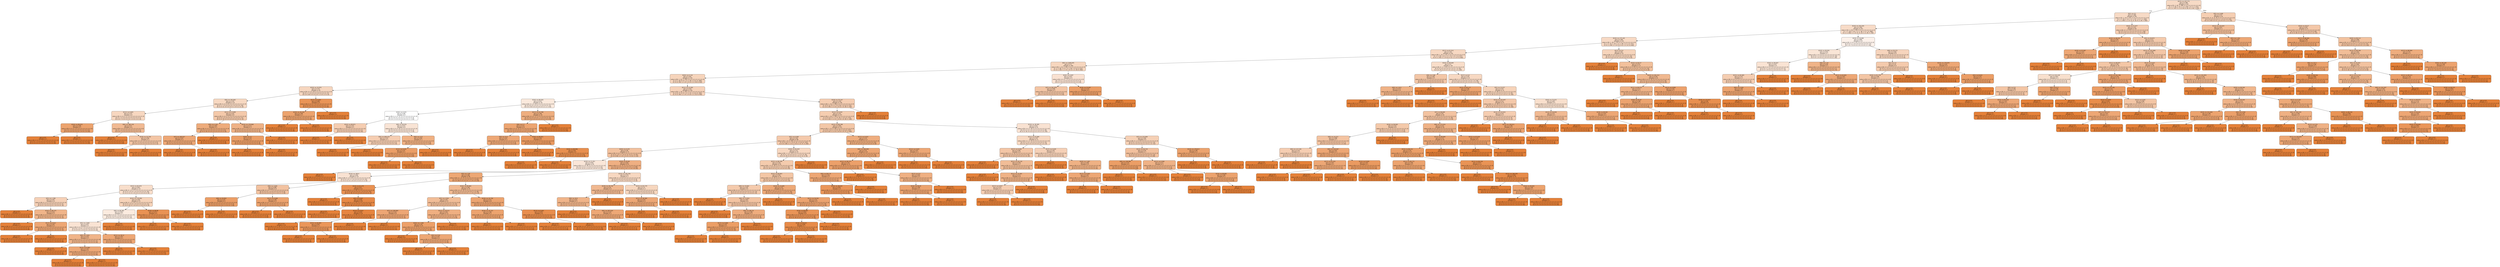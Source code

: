 digraph Tree {
node [shape=box, style="filled, rounded", color="black", fontname=helvetica] ;
edge [fontname=helvetica] ;
0 [label="X[15] <= 107.771\ngini = 0.388\nsamples = 321\nvalue = [[3, 3, 45, 5, 446, 0, 0, 0, 0, 0, 0, 0, 0, 0, 0]\n[1, 1, 1, 50, 2, 12, 1, 2, 2, 48, 1, 0, 7, 1, 373]\n[3, 1, 1, 327, 1, 1, 0, 14, 0, 16, 4, 2, 30, 7, 95]]", fillcolor="#e581394a"] ;
1 [label="X[2] <= 4.5\ngini = 0.389\nsamples = 291\nvalue = [[2, 3, 34, 5, 411, 0, 0, 0, 0, 0, 0, 0, 0, 0, 0]\n[1, 1, 1, 50, 2, 12, 1, 2, 1, 47, 1, 0, 7, 1, 328]\n[3, 1, 1, 299, 1, 1, 0, 11, 0, 16, 4, 2, 29, 7, 80]]", fillcolor="#e581394a"] ;
0 -> 1 [labeldistance=2.5, labelangle=45, headlabel="True"] ;
2 [label="X[10] <= 192.426\ngini = 0.394\nsamples = 247\nvalue = [[2, 3, 29, 5, 352, 0, 0, 0, 0, 0, 0, 0, 0, 0, 0]\n[1, 1, 1, 38, 2, 10, 1, 2, 1, 38, 1, 0, 7, 0, 288]\n[3, 1, 1, 246, 1, 1, 0, 11, 0, 14, 1, 2, 29, 7, 74]]", fillcolor="#e5813948"] ;
1 -> 2 ;
3 [label="X[10] <= 175.165\ngini = 0.384\nsamples = 232\nvalue = [[0, 1, 29, 5, 333, 0, 0, 0, 0, 0, 0, 0, 0, 0, 0]\n[1, 1, 1, 33, 1, 10, 1, 2, 1, 38, 1, 0, 7, 0, 271]\n[3, 0, 1, 239, 1, 1, 0, 9, 0, 12, 1, 2, 27, 6, 66]]", fillcolor="#e581394c"] ;
2 -> 3 ;
4 [label="X[11] <= 61.912\ngini = 0.38\nsamples = 218\nvalue = [[0, 1, 25, 5, 311, 0, 0, 0, 0, 0, 0, 0, 0, 0, 0]\n[1, 1, 1, 30, 1, 8, 1, 2, 1, 31, 1, 0, 7, 0, 257]\n[3, 0, 1, 216, 1, 1, 0, 6, 0, 12, 1, 2, 27, 6, 66]]", fillcolor="#e581394e"] ;
3 -> 4 ;
5 [label="X[6] <= 1049.045\ngini = 0.37\nsamples = 180\nvalue = [[0, 1, 22, 2, 261, 0, 0, 0, 0, 0, 0, 0, 0, 0, 0]\n[1, 1, 1, 26, 1, 4, 1, 2, 1, 29, 1, 0, 6, 0, 212]\n[1, 0, 1, 191, 1, 1, 0, 1, 0, 9, 1, 2, 26, 6, 46]]", fillcolor="#e5813953"] ;
4 -> 5 ;
6 [label="X[20] <= 0.116\ngini = 0.361\nsamples = 176\nvalue = [[0, 1, 22, 2, 254, 0, 0, 0, 0, 0, 0, 0, 0, 0, 0]\n[1, 0, 1, 24, 0, 4, 1, 2, 1, 29, 1, 0, 6, 0, 209]\n[1, 0, 0, 191, 1, 1, 0, 1, 0, 9, 1, 2, 24, 6, 42]]", fillcolor="#e5813957"] ;
5 -> 6 ;
7 [label="X[19] <= 32.974\ngini = 0.372\nsamples = 20\nvalue = [[0, 0, 4, 0, 29, 0, 0, 0, 0, 0, 0, 0, 0, 0, 0]\n[0, 0, 1, 7, 0, 0, 0, 0, 0, 8, 0, 0, 0, 0, 17]\n[0, 0, 0, 28, 0, 0, 0, 0, 0, 1, 0, 0, 2, 0, 2]]", fillcolor="#e5813952"] ;
6 -> 7 ;
8 [label="X[6] <= 393.962\ngini = 0.379\nsamples = 16\nvalue = [[0, 0, 4, 0, 22, 0, 0, 0, 0, 0, 0, 0, 0, 0, 0]\n[0, 0, 1, 7, 0, 0, 0, 0, 0, 2, 0, 0, 0, 0, 16]\n[0, 0, 0, 21, 0, 0, 0, 0, 0, 1, 0, 0, 2, 0, 2]]", fillcolor="#e581394f"] ;
7 -> 8 ;
9 [label="X[13] <= 0.005\ngini = 0.375\nsamples = 8\nvalue = [[0, 0, 0, 0, 11, 0, 0, 0, 0, 0, 0, 0, 0, 0, 0]\n[0, 0, 1, 5, 0, 0, 0, 0, 0, 0, 0, 0, 0, 0, 5]\n[0, 0, 0, 7, 0, 0, 0, 0, 0, 1, 0, 0, 2, 0, 1]]", fillcolor="#e5813951"] ;
8 -> 9 ;
10 [label="X[16] <= 89.972\ngini = 0.148\nsamples = 2\nvalue = [[0, 0, 0, 0, 3, 0, 0, 0, 0, 0, 0, 0, 0, 0, 0]\n[0, 0, 0, 3, 0, 0, 0, 0, 0, 0, 0, 0, 0, 0, 0]\n[0, 0, 0, 0, 0, 0, 0, 0, 0, 1, 0, 0, 2, 0, 0]]", fillcolor="#e58139ba"] ;
9 -> 10 ;
11 [label="gini = 0.0\nsamples = 1\nvalue = [[0, 0, 0, 0, 1, 0, 0, 0, 0, 0, 0, 0, 0, 0, 0]\n[0, 0, 0, 1, 0, 0, 0, 0, 0, 0, 0, 0, 0, 0, 0]\n[0, 0, 0, 0, 0, 0, 0, 0, 0, 1, 0, 0, 0, 0, 0]]", fillcolor="#e58139ff"] ;
10 -> 11 ;
12 [label="gini = 0.0\nsamples = 1\nvalue = [[0, 0, 0, 0, 2, 0, 0, 0, 0, 0, 0, 0, 0, 0, 0]\n[0, 0, 0, 2, 0, 0, 0, 0, 0, 0, 0, 0, 0, 0, 0]\n[0, 0, 0, 0, 0, 0, 0, 0, 0, 0, 0, 0, 2, 0, 0]]", fillcolor="#e58139ff"] ;
10 -> 12 ;
13 [label="X[6] <= 360.129\ngini = 0.25\nsamples = 6\nvalue = [[0, 0, 0, 0, 8, 0, 0, 0, 0, 0, 0, 0, 0, 0, 0]\n[0, 0, 1, 2, 0, 0, 0, 0, 0, 0, 0, 0, 0, 0, 5]\n[0, 0, 0, 7, 0, 0, 0, 0, 0, 0, 0, 0, 0, 0, 1]]", fillcolor="#e581398b"] ;
9 -> 13 ;
14 [label="gini = 0.0\nsamples = 4\nvalue = [[0, 0, 0, 0, 5, 0, 0, 0, 0, 0, 0, 0, 0, 0, 0]\n[0, 0, 0, 0, 0, 0, 0, 0, 0, 0, 0, 0, 0, 0, 5]\n[0, 0, 0, 5, 0, 0, 0, 0, 0, 0, 0, 0, 0, 0, 0]]", fillcolor="#e58139ff"] ;
13 -> 14 ;
15 [label="X[19] <= 32.758\ngini = 0.296\nsamples = 2\nvalue = [[0, 0, 0, 0, 3, 0, 0, 0, 0, 0, 0, 0, 0, 0, 0]\n[0, 0, 1, 2, 0, 0, 0, 0, 0, 0, 0, 0, 0, 0, 0]\n[0, 0, 0, 2, 0, 0, 0, 0, 0, 0, 0, 0, 0, 0, 1]]", fillcolor="#e5813975"] ;
13 -> 15 ;
16 [label="gini = 0.0\nsamples = 1\nvalue = [[0, 0, 0, 0, 2, 0, 0, 0, 0, 0, 0, 0, 0, 0, 0]\n[0, 0, 0, 2, 0, 0, 0, 0, 0, 0, 0, 0, 0, 0, 0]\n[0, 0, 0, 2, 0, 0, 0, 0, 0, 0, 0, 0, 0, 0, 0]]", fillcolor="#e58139ff"] ;
15 -> 16 ;
17 [label="gini = 0.0\nsamples = 1\nvalue = [[0, 0, 0, 0, 1, 0, 0, 0, 0, 0, 0, 0, 0, 0, 0]\n[0, 0, 1, 0, 0, 0, 0, 0, 0, 0, 0, 0, 0, 0, 0]\n[0, 0, 0, 0, 0, 0, 0, 0, 0, 0, 0, 0, 0, 0, 1]]", fillcolor="#e58139ff"] ;
15 -> 17 ;
18 [label="X[11] <= 37.899\ngini = 0.314\nsamples = 8\nvalue = [[0, 0, 4, 0, 11, 0, 0, 0, 0, 0, 0, 0, 0, 0, 0]\n[0, 0, 0, 2, 0, 0, 0, 0, 0, 2, 0, 0, 0, 0, 11]\n[0, 0, 0, 14, 0, 0, 0, 0, 0, 0, 0, 0, 0, 0, 1]]", fillcolor="#e581396d"] ;
8 -> 18 ;
19 [label="X[9] <= 2.101\ngini = 0.187\nsamples = 5\nvalue = [[0, 0, 0, 0, 10, 0, 0, 0, 0, 0, 0, 0, 0, 0, 0]\n[0, 0, 0, 2, 0, 0, 0, 0, 0, 2, 0, 0, 0, 0, 6]\n[0, 0, 0, 10, 0, 0, 0, 0, 0, 0, 0, 0, 0, 0, 0]]", fillcolor="#e58139a8"] ;
18 -> 19 ;
20 [label="X[7] <= 180.427\ngini = 0.167\nsamples = 2\nvalue = [[0, 0, 0, 0, 4, 0, 0, 0, 0, 0, 0, 0, 0, 0, 0]\n[0, 0, 0, 2, 0, 0, 0, 0, 0, 2, 0, 0, 0, 0, 0]\n[0, 0, 0, 4, 0, 0, 0, 0, 0, 0, 0, 0, 0, 0, 0]]", fillcolor="#e58139b1"] ;
19 -> 20 ;
21 [label="gini = 0.0\nsamples = 1\nvalue = [[0, 0, 0, 0, 2, 0, 0, 0, 0, 0, 0, 0, 0, 0, 0]\n[0, 0, 0, 0, 0, 0, 0, 0, 0, 2, 0, 0, 0, 0, 0]\n[0, 0, 0, 2, 0, 0, 0, 0, 0, 0, 0, 0, 0, 0, 0]]", fillcolor="#e58139ff"] ;
20 -> 21 ;
22 [label="gini = 0.0\nsamples = 1\nvalue = [[0, 0, 0, 0, 2, 0, 0, 0, 0, 0, 0, 0, 0, 0, 0]\n[0, 0, 0, 2, 0, 0, 0, 0, 0, 0, 0, 0, 0, 0, 0]\n[0, 0, 0, 2, 0, 0, 0, 0, 0, 0, 0, 0, 0, 0, 0]]", fillcolor="#e58139ff"] ;
20 -> 22 ;
23 [label="gini = 0.0\nsamples = 3\nvalue = [[0, 0, 0, 0, 6, 0, 0, 0, 0, 0, 0, 0, 0, 0, 0]\n[0, 0, 0, 0, 0, 0, 0, 0, 0, 0, 0, 0, 0, 0, 6]\n[0, 0, 0, 6, 0, 0, 0, 0, 0, 0, 0, 0, 0, 0, 0]]", fillcolor="#e58139ff"] ;
19 -> 23 ;
24 [label="X[14] <= 179.969\ngini = 0.213\nsamples = 3\nvalue = [[0, 0, 4, 0, 1, 0, 0, 0, 0, 0, 0, 0, 0, 0, 0]\n[0, 0, 0, 0, 0, 0, 0, 0, 0, 0, 0, 0, 0, 0, 5]\n[0, 0, 0, 4, 0, 0, 0, 0, 0, 0, 0, 0, 0, 0, 1]]", fillcolor="#e581399c"] ;
18 -> 24 ;
25 [label="X[20] <= 0.1\ngini = 0.125\nsamples = 2\nvalue = [[0, 0, 3, 0, 1, 0, 0, 0, 0, 0, 0, 0, 0, 0, 0]\n[0, 0, 0, 0, 0, 0, 0, 0, 0, 0, 0, 0, 0, 0, 4]\n[0, 0, 0, 4, 0, 0, 0, 0, 0, 0, 0, 0, 0, 0, 0]]", fillcolor="#e58139c5"] ;
24 -> 25 ;
26 [label="gini = 0.0\nsamples = 1\nvalue = [[0, 0, 0, 0, 1, 0, 0, 0, 0, 0, 0, 0, 0, 0, 0]\n[0, 0, 0, 0, 0, 0, 0, 0, 0, 0, 0, 0, 0, 0, 1]\n[0, 0, 0, 1, 0, 0, 0, 0, 0, 0, 0, 0, 0, 0, 0]]", fillcolor="#e58139ff"] ;
25 -> 26 ;
27 [label="gini = 0.0\nsamples = 1\nvalue = [[0, 0, 3, 0, 0, 0, 0, 0, 0, 0, 0, 0, 0, 0, 0]\n[0, 0, 0, 0, 0, 0, 0, 0, 0, 0, 0, 0, 0, 0, 3]\n[0, 0, 0, 3, 0, 0, 0, 0, 0, 0, 0, 0, 0, 0, 0]]", fillcolor="#e58139ff"] ;
25 -> 27 ;
28 [label="gini = 0.0\nsamples = 1\nvalue = [[0, 0, 1, 0, 0, 0, 0, 0, 0, 0, 0, 0, 0, 0, 0]\n[0, 0, 0, 0, 0, 0, 0, 0, 0, 0, 0, 0, 0, 0, 1]\n[0, 0, 0, 0, 0, 0, 0, 0, 0, 0, 0, 0, 0, 0, 1]]", fillcolor="#e58139ff"] ;
24 -> 28 ;
29 [label="X[17] <= 0.002\ngini = 0.082\nsamples = 4\nvalue = [[0, 0, 0, 0, 7, 0, 0, 0, 0, 0, 0, 0, 0, 0, 0]\n[0, 0, 0, 0, 0, 0, 0, 0, 0, 6, 0, 0, 0, 0, 1]\n[0, 0, 0, 7, 0, 0, 0, 0, 0, 0, 0, 0, 0, 0, 0]]", fillcolor="#e58139d9"] ;
7 -> 29 ;
30 [label="X[19] <= 36.228\ngini = 0.148\nsamples = 2\nvalue = [[0, 0, 0, 0, 3, 0, 0, 0, 0, 0, 0, 0, 0, 0, 0]\n[0, 0, 0, 0, 0, 0, 0, 0, 0, 2, 0, 0, 0, 0, 1]\n[0, 0, 0, 3, 0, 0, 0, 0, 0, 0, 0, 0, 0, 0, 0]]", fillcolor="#e58139ba"] ;
29 -> 30 ;
31 [label="gini = 0.0\nsamples = 1\nvalue = [[0, 0, 0, 0, 1, 0, 0, 0, 0, 0, 0, 0, 0, 0, 0]\n[0, 0, 0, 0, 0, 0, 0, 0, 0, 0, 0, 0, 0, 0, 1]\n[0, 0, 0, 1, 0, 0, 0, 0, 0, 0, 0, 0, 0, 0, 0]]", fillcolor="#e58139ff"] ;
30 -> 31 ;
32 [label="gini = 0.0\nsamples = 1\nvalue = [[0, 0, 0, 0, 2, 0, 0, 0, 0, 0, 0, 0, 0, 0, 0]\n[0, 0, 0, 0, 0, 0, 0, 0, 0, 2, 0, 0, 0, 0, 0]\n[0, 0, 0, 2, 0, 0, 0, 0, 0, 0, 0, 0, 0, 0, 0]]", fillcolor="#e58139ff"] ;
30 -> 32 ;
33 [label="gini = 0.0\nsamples = 2\nvalue = [[0, 0, 0, 0, 4, 0, 0, 0, 0, 0, 0, 0, 0, 0, 0]\n[0, 0, 0, 0, 0, 0, 0, 0, 0, 4, 0, 0, 0, 0, 0]\n[0, 0, 0, 4, 0, 0, 0, 0, 0, 0, 0, 0, 0, 0, 0]]", fillcolor="#e58139ff"] ;
29 -> 33 ;
34 [label="X[11] <= 21.092\ngini = 0.354\nsamples = 156\nvalue = [[0, 1, 18, 2, 225, 0, 0, 0, 0, 0, 0, 0, 0, 0, 0]\n[1, 0, 0, 17, 0, 4, 1, 2, 1, 21, 1, 0, 6, 0, 192]\n[1, 0, 0, 163, 1, 1, 0, 1, 0, 8, 1, 2, 22, 6, 40]]", fillcolor="#e581395a"] ;
6 -> 34 ;
35 [label="X[16] <= 89.926\ngini = 0.453\nsamples = 18\nvalue = [[0, 0, 2, 0, 29, 0, 0, 0, 0, 0, 0, 0, 0, 0, 0]\n[0, 0, 0, 6, 0, 2, 0, 0, 1, 5, 0, 0, 0, 0, 17]\n[0, 0, 0, 18, 0, 0, 0, 0, 0, 0, 0, 2, 2, 3, 6]]", fillcolor="#e581392c"] ;
34 -> 35 ;
36 [label="X[20] <= 0.435\ngini = 0.548\nsamples = 8\nvalue = [[0, 0, 2, 0, 12, 0, 0, 0, 0, 0, 0, 0, 0, 0, 0]\n[0, 0, 0, 6, 0, 2, 0, 0, 0, 2, 0, 0, 0, 0, 4]\n[0, 0, 0, 3, 0, 0, 0, 0, 0, 0, 0, 0, 2, 3, 6]]", fillcolor="#e5813900"] ;
35 -> 36 ;
37 [label="X[16] <= 89.871\ngini = 0.333\nsamples = 2\nvalue = [[0, 0, 2, 0, 2, 0, 0, 0, 0, 0, 0, 0, 0, 0, 0]\n[0, 0, 0, 0, 0, 0, 0, 0, 0, 2, 0, 0, 0, 0, 2]\n[0, 0, 0, 0, 0, 0, 0, 0, 0, 0, 0, 0, 0, 0, 4]]", fillcolor="#e5813964"] ;
36 -> 37 ;
38 [label="gini = 0.0\nsamples = 1\nvalue = [[0, 0, 0, 0, 2, 0, 0, 0, 0, 0, 0, 0, 0, 0, 0]\n[0, 0, 0, 0, 0, 0, 0, 0, 0, 2, 0, 0, 0, 0, 0]\n[0, 0, 0, 0, 0, 0, 0, 0, 0, 0, 0, 0, 0, 0, 2]]", fillcolor="#e58139ff"] ;
37 -> 38 ;
39 [label="gini = 0.0\nsamples = 1\nvalue = [[0, 0, 2, 0, 0, 0, 0, 0, 0, 0, 0, 0, 0, 0, 0]\n[0, 0, 0, 0, 0, 0, 0, 0, 0, 0, 0, 0, 0, 0, 2]\n[0, 0, 0, 0, 0, 0, 0, 0, 0, 0, 0, 0, 0, 0, 2]]", fillcolor="#e58139ff"] ;
37 -> 39 ;
40 [label="X[8] <= 49.076\ngini = 0.433\nsamples = 6\nvalue = [[0, 0, 0, 0, 10, 0, 0, 0, 0, 0, 0, 0, 0, 0, 0]\n[0, 0, 0, 6, 0, 2, 0, 0, 0, 0, 0, 0, 0, 0, 2]\n[0, 0, 0, 3, 0, 0, 0, 0, 0, 0, 0, 0, 2, 3, 2]]", fillcolor="#e5813935"] ;
36 -> 40 ;
41 [label="X[6] <= 409.222\ngini = 0.333\nsamples = 3\nvalue = [[0, 0, 0, 0, 4, 0, 0, 0, 0, 0, 0, 0, 0, 0, 0]\n[0, 0, 0, 0, 0, 2, 0, 0, 0, 0, 0, 0, 0, 0, 2]\n[0, 0, 0, 2, 0, 0, 0, 0, 0, 0, 0, 0, 0, 0, 2]]", fillcolor="#e5813964"] ;
40 -> 41 ;
42 [label="gini = 0.0\nsamples = 2\nvalue = [[0, 0, 0, 0, 2, 0, 0, 0, 0, 0, 0, 0, 0, 0, 0]\n[0, 0, 0, 0, 0, 0, 0, 0, 0, 0, 0, 0, 0, 0, 2]\n[0, 0, 0, 2, 0, 0, 0, 0, 0, 0, 0, 0, 0, 0, 0]]", fillcolor="#e58139ff"] ;
41 -> 42 ;
43 [label="gini = 0.0\nsamples = 1\nvalue = [[0, 0, 0, 0, 2, 0, 0, 0, 0, 0, 0, 0, 0, 0, 0]\n[0, 0, 0, 0, 0, 2, 0, 0, 0, 0, 0, 0, 0, 0, 0]\n[0, 0, 0, 0, 0, 0, 0, 0, 0, 0, 0, 0, 0, 0, 2]]", fillcolor="#e58139ff"] ;
41 -> 43 ;
44 [label="X[0] <= 13.0\ngini = 0.204\nsamples = 3\nvalue = [[0, 0, 0, 0, 6, 0, 0, 0, 0, 0, 0, 0, 0, 0, 0]\n[0, 0, 0, 6, 0, 0, 0, 0, 0, 0, 0, 0, 0, 0, 0]\n[0, 0, 0, 1, 0, 0, 0, 0, 0, 0, 0, 0, 2, 3, 0]]", fillcolor="#e58139a0"] ;
40 -> 44 ;
45 [label="X[13] <= 0.039\ngini = 0.125\nsamples = 2\nvalue = [[0, 0, 0, 0, 4, 0, 0, 0, 0, 0, 0, 0, 0, 0, 0]\n[0, 0, 0, 4, 0, 0, 0, 0, 0, 0, 0, 0, 0, 0, 0]\n[0, 0, 0, 1, 0, 0, 0, 0, 0, 0, 0, 0, 0, 3, 0]]", fillcolor="#e58139c5"] ;
44 -> 45 ;
46 [label="gini = 0.0\nsamples = 1\nvalue = [[0, 0, 0, 0, 3, 0, 0, 0, 0, 0, 0, 0, 0, 0, 0]\n[0, 0, 0, 3, 0, 0, 0, 0, 0, 0, 0, 0, 0, 0, 0]\n[0, 0, 0, 0, 0, 0, 0, 0, 0, 0, 0, 0, 0, 3, 0]]", fillcolor="#e58139ff"] ;
45 -> 46 ;
47 [label="gini = 0.0\nsamples = 1\nvalue = [[0, 0, 0, 0, 1, 0, 0, 0, 0, 0, 0, 0, 0, 0, 0]\n[0, 0, 0, 1, 0, 0, 0, 0, 0, 0, 0, 0, 0, 0, 0]\n[0, 0, 0, 1, 0, 0, 0, 0, 0, 0, 0, 0, 0, 0, 0]]", fillcolor="#e58139ff"] ;
45 -> 47 ;
48 [label="gini = 0.0\nsamples = 1\nvalue = [[0, 0, 0, 0, 2, 0, 0, 0, 0, 0, 0, 0, 0, 0, 0]\n[0, 0, 0, 2, 0, 0, 0, 0, 0, 0, 0, 0, 0, 0, 0]\n[0, 0, 0, 0, 0, 0, 0, 0, 0, 0, 0, 0, 2, 0, 0]]", fillcolor="#e58139ff"] ;
44 -> 48 ;
49 [label="X[17] <= 43.798\ngini = 0.196\nsamples = 10\nvalue = [[0, 0, 0, 0, 17, 0, 0, 0, 0, 0, 0, 0, 0, 0, 0]\n[0, 0, 0, 0, 0, 0, 0, 0, 1, 3, 0, 0, 0, 0, 13]\n[0, 0, 0, 15, 0, 0, 0, 0, 0, 0, 0, 2, 0, 0, 0]]", fillcolor="#e58139a4"] ;
35 -> 49 ;
50 [label="X[9] <= 2.7\ngini = 0.157\nsamples = 9\nvalue = [[0, 0, 0, 0, 15, 0, 0, 0, 0, 0, 0, 0, 0, 0, 0]\n[0, 0, 0, 0, 0, 0, 0, 0, 1, 1, 0, 0, 0, 0, 13]\n[0, 0, 0, 13, 0, 0, 0, 0, 0, 0, 0, 2, 0, 0, 0]]", fillcolor="#e58139b6"] ;
49 -> 50 ;
51 [label="X[0] <= 15.0\ngini = 0.167\nsamples = 2\nvalue = [[0, 0, 0, 0, 4, 0, 0, 0, 0, 0, 0, 0, 0, 0, 0]\n[0, 0, 0, 0, 0, 0, 0, 0, 0, 0, 0, 0, 0, 0, 4]\n[0, 0, 0, 2, 0, 0, 0, 0, 0, 0, 0, 2, 0, 0, 0]]", fillcolor="#e58139b1"] ;
50 -> 51 ;
52 [label="gini = 0.0\nsamples = 1\nvalue = [[0, 0, 0, 0, 2, 0, 0, 0, 0, 0, 0, 0, 0, 0, 0]\n[0, 0, 0, 0, 0, 0, 0, 0, 0, 0, 0, 0, 0, 0, 2]\n[0, 0, 0, 0, 0, 0, 0, 0, 0, 0, 0, 2, 0, 0, 0]]", fillcolor="#e58139ff"] ;
51 -> 52 ;
53 [label="gini = 0.0\nsamples = 1\nvalue = [[0, 0, 0, 0, 2, 0, 0, 0, 0, 0, 0, 0, 0, 0, 0]\n[0, 0, 0, 0, 0, 0, 0, 0, 0, 0, 0, 0, 0, 0, 2]\n[0, 0, 0, 2, 0, 0, 0, 0, 0, 0, 0, 0, 0, 0, 0]]", fillcolor="#e58139ff"] ;
51 -> 53 ;
54 [label="X[16] <= 89.951\ngini = 0.105\nsamples = 7\nvalue = [[0, 0, 0, 0, 11, 0, 0, 0, 0, 0, 0, 0, 0, 0, 0]\n[0, 0, 0, 0, 0, 0, 0, 0, 1, 1, 0, 0, 0, 0, 9]\n[0, 0, 0, 11, 0, 0, 0, 0, 0, 0, 0, 0, 0, 0, 0]]", fillcolor="#e58139ce"] ;
50 -> 54 ;
55 [label="gini = 0.0\nsamples = 1\nvalue = [[0, 0, 0, 0, 1, 0, 0, 0, 0, 0, 0, 0, 0, 0, 0]\n[0, 0, 0, 0, 0, 0, 0, 0, 1, 0, 0, 0, 0, 0, 0]\n[0, 0, 0, 1, 0, 0, 0, 0, 0, 0, 0, 0, 0, 0, 0]]", fillcolor="#e58139ff"] ;
54 -> 55 ;
56 [label="X[16] <= 89.996\ngini = 0.06\nsamples = 6\nvalue = [[0, 0, 0, 0, 10, 0, 0, 0, 0, 0, 0, 0, 0, 0, 0]\n[0, 0, 0, 0, 0, 0, 0, 0, 0, 1, 0, 0, 0, 0, 9]\n[0, 0, 0, 10, 0, 0, 0, 0, 0, 0, 0, 0, 0, 0, 0]]", fillcolor="#e58139e3"] ;
54 -> 56 ;
57 [label="gini = 0.0\nsamples = 5\nvalue = [[0, 0, 0, 0, 9, 0, 0, 0, 0, 0, 0, 0, 0, 0, 0]\n[0, 0, 0, 0, 0, 0, 0, 0, 0, 0, 0, 0, 0, 0, 9]\n[0, 0, 0, 9, 0, 0, 0, 0, 0, 0, 0, 0, 0, 0, 0]]", fillcolor="#e58139ff"] ;
56 -> 57 ;
58 [label="gini = 0.0\nsamples = 1\nvalue = [[0, 0, 0, 0, 1, 0, 0, 0, 0, 0, 0, 0, 0, 0, 0]\n[0, 0, 0, 0, 0, 0, 0, 0, 0, 1, 0, 0, 0, 0, 0]\n[0, 0, 0, 1, 0, 0, 0, 0, 0, 0, 0, 0, 0, 0, 0]]", fillcolor="#e58139ff"] ;
56 -> 58 ;
59 [label="gini = 0.0\nsamples = 1\nvalue = [[0, 0, 0, 0, 2, 0, 0, 0, 0, 0, 0, 0, 0, 0, 0]\n[0, 0, 0, 0, 0, 0, 0, 0, 0, 2, 0, 0, 0, 0, 0]\n[0, 0, 0, 2, 0, 0, 0, 0, 0, 0, 0, 0, 0, 0, 0]]", fillcolor="#e58139ff"] ;
49 -> 59 ;
60 [label="X[19] <= 70.147\ngini = 0.334\nsamples = 138\nvalue = [[0, 1, 16, 2, 196, 0, 0, 0, 0, 0, 0, 0, 0, 0, 0]\n[1, 0, 0, 11, 0, 2, 1, 2, 0, 16, 1, 0, 6, 0, 175]\n[1, 0, 0, 145, 1, 1, 0, 1, 0, 8, 1, 0, 20, 3, 34]]", fillcolor="#e5813964"] ;
34 -> 60 ;
61 [label="X[13] <= 0.034\ngini = 0.331\nsamples = 137\nvalue = [[0, 1, 16, 2, 194, 0, 0, 0, 0, 0, 0, 0, 0, 0, 0]\n[1, 0, 0, 9, 0, 2, 1, 2, 0, 16, 1, 0, 6, 0, 175]\n[1, 0, 0, 143, 1, 1, 0, 1, 0, 8, 1, 0, 20, 3, 34]]", fillcolor="#e5813965"] ;
60 -> 61 ;
62 [label="X[15] <= 86.398\ngini = 0.304\nsamples = 115\nvalue = [[0, 1, 12, 0, 165, 0, 0, 0, 0, 0, 0, 0, 0, 0, 0]\n[1, 0, 0, 7, 0, 1, 1, 0, 0, 14, 1, 0, 6, 0, 147]\n[1, 0, 0, 127, 1, 1, 0, 1, 0, 6, 1, 0, 17, 3, 20]]", fillcolor="#e5813971"] ;
61 -> 62 ;
63 [label="X[5] <= 6.448\ngini = 0.316\nsamples = 98\nvalue = [[0, 1, 8, 0, 142, 0, 0, 0, 0, 0, 0, 0, 0, 0, 0]\n[1, 0, 0, 4, 0, 1, 1, 0, 0, 12, 1, 0, 6, 0, 125]\n[1, 0, 0, 100, 1, 1, 0, 1, 0, 6, 1, 0, 17, 3, 20]]", fillcolor="#e581396c"] ;
62 -> 63 ;
64 [label="X[20] <= 0.235\ngini = 0.28\nsamples = 73\nvalue = [[0, 0, 6, 0, 103, 0, 0, 0, 0, 0, 0, 0, 0, 0, 0]\n[1, 0, 0, 3, 0, 1, 1, 0, 0, 11, 0, 0, 1, 0, 91]\n[1, 0, 0, 80, 1, 1, 0, 1, 0, 4, 1, 0, 6, 3, 11]]", fillcolor="#e581397c"] ;
63 -> 64 ;
65 [label="X[19] <= 21.451\ngini = 0.442\nsamples = 20\nvalue = [[0, 0, 3, 0, 26, 0, 0, 0, 0, 0, 0, 0, 0, 0, 0]\n[0, 0, 0, 3, 0, 1, 1, 0, 0, 2, 0, 0, 0, 0, 22]\n[1, 0, 0, 13, 0, 1, 0, 0, 0, 3, 0, 0, 3, 3, 5]]", fillcolor="#e5813931"] ;
64 -> 65 ;
66 [label="gini = 0.0\nsamples = 1\nvalue = [[0, 0, 0, 0, 2, 0, 0, 0, 0, 0, 0, 0, 0, 0, 0]\n[0, 0, 0, 0, 0, 0, 0, 0, 0, 2, 0, 0, 0, 0, 0]\n[0, 0, 0, 2, 0, 0, 0, 0, 0, 0, 0, 0, 0, 0, 0]]", fillcolor="#e58139ff"] ;
65 -> 66 ;
67 [label="X[14] <= 180.0\ngini = 0.426\nsamples = 19\nvalue = [[0, 0, 3, 0, 24, 0, 0, 0, 0, 0, 0, 0, 0, 0, 0]\n[0, 0, 0, 3, 0, 1, 1, 0, 0, 0, 0, 0, 0, 0, 22]\n[1, 0, 0, 11, 0, 1, 0, 0, 0, 3, 0, 0, 3, 3, 5]]", fillcolor="#e5813939"] ;
65 -> 67 ;
68 [label="X[15] <= 82.974\ngini = 0.403\nsamples = 15\nvalue = [[0, 0, 3, 0, 17, 0, 0, 0, 0, 0, 0, 0, 0, 0, 0]\n[0, 0, 0, 3, 0, 0, 1, 0, 0, 0, 0, 0, 0, 0, 16]\n[1, 0, 0, 11, 0, 1, 0, 0, 0, 2, 0, 0, 0, 0, 5]]", fillcolor="#e5813943"] ;
67 -> 68 ;
69 [label="X[5] <= 1.399\ngini = 0.347\nsamples = 4\nvalue = [[0, 0, 2, 0, 3, 0, 0, 0, 0, 0, 0, 0, 0, 0, 0]\n[0, 0, 0, 0, 0, 0, 0, 0, 0, 0, 0, 0, 0, 0, 5]\n[0, 0, 0, 1, 0, 0, 0, 0, 0, 1, 0, 0, 0, 0, 3]]", fillcolor="#e581395e"] ;
68 -> 69 ;
70 [label="gini = 0.0\nsamples = 1\nvalue = [[0, 0, 2, 0, 0, 0, 0, 0, 0, 0, 0, 0, 0, 0, 0]\n[0, 0, 0, 0, 0, 0, 0, 0, 0, 0, 0, 0, 0, 0, 2]\n[0, 0, 0, 0, 0, 0, 0, 0, 0, 0, 0, 0, 0, 0, 2]]", fillcolor="#e58139ff"] ;
69 -> 70 ;
71 [label="X[16] <= 89.375\ngini = 0.222\nsamples = 3\nvalue = [[0, 0, 0, 0, 3, 0, 0, 0, 0, 0, 0, 0, 0, 0, 0]\n[0, 0, 0, 0, 0, 0, 0, 0, 0, 0, 0, 0, 0, 0, 3]\n[0, 0, 0, 1, 0, 0, 0, 0, 0, 1, 0, 0, 0, 0, 1]]", fillcolor="#e5813998"] ;
69 -> 71 ;
72 [label="gini = 0.0\nsamples = 1\nvalue = [[0, 0, 0, 0, 1, 0, 0, 0, 0, 0, 0, 0, 0, 0, 0]\n[0, 0, 0, 0, 0, 0, 0, 0, 0, 0, 0, 0, 0, 0, 1]\n[0, 0, 0, 1, 0, 0, 0, 0, 0, 0, 0, 0, 0, 0, 0]]", fillcolor="#e58139ff"] ;
71 -> 72 ;
73 [label="X[17] <= 0.013\ngini = 0.167\nsamples = 2\nvalue = [[0, 0, 0, 0, 2, 0, 0, 0, 0, 0, 0, 0, 0, 0, 0]\n[0, 0, 0, 0, 0, 0, 0, 0, 0, 0, 0, 0, 0, 0, 2]\n[0, 0, 0, 0, 0, 0, 0, 0, 0, 1, 0, 0, 0, 0, 1]]", fillcolor="#e58139b1"] ;
71 -> 73 ;
74 [label="gini = 0.0\nsamples = 1\nvalue = [[0, 0, 0, 0, 1, 0, 0, 0, 0, 0, 0, 0, 0, 0, 0]\n[0, 0, 0, 0, 0, 0, 0, 0, 0, 0, 0, 0, 0, 0, 1]\n[0, 0, 0, 0, 0, 0, 0, 0, 0, 0, 0, 0, 0, 0, 1]]", fillcolor="#e58139ff"] ;
73 -> 74 ;
75 [label="gini = 0.0\nsamples = 1\nvalue = [[0, 0, 0, 0, 1, 0, 0, 0, 0, 0, 0, 0, 0, 0, 0]\n[0, 0, 0, 0, 0, 0, 0, 0, 0, 0, 0, 0, 0, 0, 1]\n[0, 0, 0, 0, 0, 0, 0, 0, 0, 1, 0, 0, 0, 0, 0]]", fillcolor="#e58139ff"] ;
73 -> 75 ;
76 [label="X[14] <= 179.992\ngini = 0.356\nsamples = 11\nvalue = [[0, 0, 1, 0, 14, 0, 0, 0, 0, 0, 0, 0, 0, 0, 0]\n[0, 0, 0, 3, 0, 0, 1, 0, 0, 0, 0, 0, 0, 0, 11]\n[1, 0, 0, 10, 0, 1, 0, 0, 0, 1, 0, 0, 0, 0, 2]]", fillcolor="#e5813959"] ;
68 -> 76 ;
77 [label="X[8] <= 86.482\ngini = 0.463\nsamples = 7\nvalue = [[0, 0, 0, 0, 7, 0, 0, 0, 0, 0, 0, 0, 0, 0, 0]\n[0, 0, 0, 3, 0, 0, 1, 0, 0, 0, 0, 0, 0, 0, 3]\n[1, 0, 0, 2, 0, 1, 0, 0, 0, 1, 0, 0, 0, 0, 2]]", fillcolor="#e5813928"] ;
76 -> 77 ;
78 [label="X[5] <= 3.845\ngini = 0.427\nsamples = 5\nvalue = [[0, 0, 0, 0, 5, 0, 0, 0, 0, 0, 0, 0, 0, 0, 0]\n[0, 0, 0, 1, 0, 0, 1, 0, 0, 0, 0, 0, 0, 0, 3]\n[1, 0, 0, 0, 0, 1, 0, 0, 0, 1, 0, 0, 0, 0, 2]]", fillcolor="#e5813938"] ;
77 -> 78 ;
79 [label="X[9] <= 1.831\ngini = 0.222\nsamples = 3\nvalue = [[0, 0, 0, 0, 3, 0, 0, 0, 0, 0, 0, 0, 0, 0, 0]\n[0, 0, 0, 0, 0, 0, 0, 0, 0, 0, 0, 0, 0, 0, 3]\n[1, 0, 0, 0, 0, 1, 0, 0, 0, 1, 0, 0, 0, 0, 0]]", fillcolor="#e5813998"] ;
78 -> 79 ;
80 [label="gini = 0.0\nsamples = 1\nvalue = [[0, 0, 0, 0, 1, 0, 0, 0, 0, 0, 0, 0, 0, 0, 0]\n[0, 0, 0, 0, 0, 0, 0, 0, 0, 0, 0, 0, 0, 0, 1]\n[0, 0, 0, 0, 0, 1, 0, 0, 0, 0, 0, 0, 0, 0, 0]]", fillcolor="#e58139ff"] ;
79 -> 80 ;
81 [label="X[12] <= 6.992\ngini = 0.167\nsamples = 2\nvalue = [[0, 0, 0, 0, 2, 0, 0, 0, 0, 0, 0, 0, 0, 0, 0]\n[0, 0, 0, 0, 0, 0, 0, 0, 0, 0, 0, 0, 0, 0, 2]\n[1, 0, 0, 0, 0, 0, 0, 0, 0, 1, 0, 0, 0, 0, 0]]", fillcolor="#e58139b1"] ;
79 -> 81 ;
82 [label="gini = 0.0\nsamples = 1\nvalue = [[0, 0, 0, 0, 1, 0, 0, 0, 0, 0, 0, 0, 0, 0, 0]\n[0, 0, 0, 0, 0, 0, 0, 0, 0, 0, 0, 0, 0, 0, 1]\n[1, 0, 0, 0, 0, 0, 0, 0, 0, 0, 0, 0, 0, 0, 0]]", fillcolor="#e58139ff"] ;
81 -> 82 ;
83 [label="gini = 0.0\nsamples = 1\nvalue = [[0, 0, 0, 0, 1, 0, 0, 0, 0, 0, 0, 0, 0, 0, 0]\n[0, 0, 0, 0, 0, 0, 0, 0, 0, 0, 0, 0, 0, 0, 1]\n[0, 0, 0, 0, 0, 0, 0, 0, 0, 1, 0, 0, 0, 0, 0]]", fillcolor="#e58139ff"] ;
81 -> 83 ;
84 [label="X[11] <= 38.12\ngini = 0.167\nsamples = 2\nvalue = [[0, 0, 0, 0, 2, 0, 0, 0, 0, 0, 0, 0, 0, 0, 0]\n[0, 0, 0, 1, 0, 0, 1, 0, 0, 0, 0, 0, 0, 0, 0]\n[0, 0, 0, 0, 0, 0, 0, 0, 0, 0, 0, 0, 0, 0, 2]]", fillcolor="#e58139b1"] ;
78 -> 84 ;
85 [label="gini = 0.0\nsamples = 1\nvalue = [[0, 0, 0, 0, 1, 0, 0, 0, 0, 0, 0, 0, 0, 0, 0]\n[0, 0, 0, 0, 0, 0, 1, 0, 0, 0, 0, 0, 0, 0, 0]\n[0, 0, 0, 0, 0, 0, 0, 0, 0, 0, 0, 0, 0, 0, 1]]", fillcolor="#e58139ff"] ;
84 -> 85 ;
86 [label="gini = 0.0\nsamples = 1\nvalue = [[0, 0, 0, 0, 1, 0, 0, 0, 0, 0, 0, 0, 0, 0, 0]\n[0, 0, 0, 1, 0, 0, 0, 0, 0, 0, 0, 0, 0, 0, 0]\n[0, 0, 0, 0, 0, 0, 0, 0, 0, 0, 0, 0, 0, 0, 1]]", fillcolor="#e58139ff"] ;
84 -> 86 ;
87 [label="gini = 0.0\nsamples = 2\nvalue = [[0, 0, 0, 0, 2, 0, 0, 0, 0, 0, 0, 0, 0, 0, 0]\n[0, 0, 0, 2, 0, 0, 0, 0, 0, 0, 0, 0, 0, 0, 0]\n[0, 0, 0, 2, 0, 0, 0, 0, 0, 0, 0, 0, 0, 0, 0]]", fillcolor="#e58139ff"] ;
77 -> 87 ;
88 [label="X[16] <= 89.96\ngini = 0.073\nsamples = 4\nvalue = [[0, 0, 1, 0, 7, 0, 0, 0, 0, 0, 0, 0, 0, 0, 0]\n[0, 0, 0, 0, 0, 0, 0, 0, 0, 0, 0, 0, 0, 0, 8]\n[0, 0, 0, 8, 0, 0, 0, 0, 0, 0, 0, 0, 0, 0, 0]]", fillcolor="#e58139dd"] ;
76 -> 88 ;
89 [label="gini = 0.0\nsamples = 1\nvalue = [[0, 0, 1, 0, 0, 0, 0, 0, 0, 0, 0, 0, 0, 0, 0]\n[0, 0, 0, 0, 0, 0, 0, 0, 0, 0, 0, 0, 0, 0, 1]\n[0, 0, 0, 1, 0, 0, 0, 0, 0, 0, 0, 0, 0, 0, 0]]", fillcolor="#e58139ff"] ;
88 -> 89 ;
90 [label="gini = 0.0\nsamples = 3\nvalue = [[0, 0, 0, 0, 7, 0, 0, 0, 0, 0, 0, 0, 0, 0, 0]\n[0, 0, 0, 0, 0, 0, 0, 0, 0, 0, 0, 0, 0, 0, 7]\n[0, 0, 0, 7, 0, 0, 0, 0, 0, 0, 0, 0, 0, 0, 0]]", fillcolor="#e58139ff"] ;
88 -> 90 ;
91 [label="X[9] <= 3.009\ngini = 0.286\nsamples = 4\nvalue = [[0, 0, 0, 0, 7, 0, 0, 0, 0, 0, 0, 0, 0, 0, 0]\n[0, 0, 0, 0, 0, 1, 0, 0, 0, 0, 0, 0, 0, 0, 6]\n[0, 0, 0, 0, 0, 0, 0, 0, 0, 1, 0, 0, 3, 3, 0]]", fillcolor="#e581397a"] ;
67 -> 91 ;
92 [label="X[8] <= 56.903\ngini = 0.125\nsamples = 2\nvalue = [[0, 0, 0, 0, 4, 0, 0, 0, 0, 0, 0, 0, 0, 0, 0]\n[0, 0, 0, 0, 0, 0, 0, 0, 0, 0, 0, 0, 0, 0, 4]\n[0, 0, 0, 0, 0, 0, 0, 0, 0, 1, 0, 0, 0, 3, 0]]", fillcolor="#e58139c5"] ;
91 -> 92 ;
93 [label="gini = 0.0\nsamples = 1\nvalue = [[0, 0, 0, 0, 3, 0, 0, 0, 0, 0, 0, 0, 0, 0, 0]\n[0, 0, 0, 0, 0, 0, 0, 0, 0, 0, 0, 0, 0, 0, 3]\n[0, 0, 0, 0, 0, 0, 0, 0, 0, 0, 0, 0, 0, 3, 0]]", fillcolor="#e58139ff"] ;
92 -> 93 ;
94 [label="gini = 0.0\nsamples = 1\nvalue = [[0, 0, 0, 0, 1, 0, 0, 0, 0, 0, 0, 0, 0, 0, 0]\n[0, 0, 0, 0, 0, 0, 0, 0, 0, 0, 0, 0, 0, 0, 1]\n[0, 0, 0, 0, 0, 0, 0, 0, 0, 1, 0, 0, 0, 0, 0]]", fillcolor="#e58139ff"] ;
92 -> 94 ;
95 [label="X[17] <= 0.008\ngini = 0.148\nsamples = 2\nvalue = [[0, 0, 0, 0, 3, 0, 0, 0, 0, 0, 0, 0, 0, 0, 0]\n[0, 0, 0, 0, 0, 1, 0, 0, 0, 0, 0, 0, 0, 0, 2]\n[0, 0, 0, 0, 0, 0, 0, 0, 0, 0, 0, 0, 3, 0, 0]]", fillcolor="#e58139ba"] ;
91 -> 95 ;
96 [label="gini = 0.0\nsamples = 1\nvalue = [[0, 0, 0, 0, 1, 0, 0, 0, 0, 0, 0, 0, 0, 0, 0]\n[0, 0, 0, 0, 0, 1, 0, 0, 0, 0, 0, 0, 0, 0, 0]\n[0, 0, 0, 0, 0, 0, 0, 0, 0, 0, 0, 0, 1, 0, 0]]", fillcolor="#e58139ff"] ;
95 -> 96 ;
97 [label="gini = 0.0\nsamples = 1\nvalue = [[0, 0, 0, 0, 2, 0, 0, 0, 0, 0, 0, 0, 0, 0, 0]\n[0, 0, 0, 0, 0, 0, 0, 0, 0, 0, 0, 0, 0, 0, 2]\n[0, 0, 0, 0, 0, 0, 0, 0, 0, 0, 0, 0, 2, 0, 0]]", fillcolor="#e58139ff"] ;
95 -> 97 ;
98 [label="X[18] <= 92.64\ngini = 0.202\nsamples = 53\nvalue = [[0, 0, 3, 0, 77, 0, 0, 0, 0, 0, 0, 0, 0, 0, 0]\n[1, 0, 0, 0, 0, 0, 0, 0, 0, 9, 0, 0, 1, 0, 69]\n[0, 0, 0, 67, 1, 0, 0, 1, 0, 1, 1, 0, 3, 0, 6]]", fillcolor="#e58139a1"] ;
64 -> 98 ;
99 [label="X[5] <= 1.69\ngini = 0.166\nsamples = 46\nvalue = [[0, 0, 1, 0, 71, 0, 0, 0, 0, 0, 0, 0, 0, 0, 0]\n[1, 0, 0, 0, 0, 0, 0, 0, 0, 9, 0, 0, 1, 0, 61]\n[0, 0, 0, 64, 0, 0, 0, 0, 0, 1, 1, 0, 2, 0, 4]]", fillcolor="#e58139b2"] ;
98 -> 99 ;
100 [label="X[10] <= 61.279\ngini = 0.07\nsamples = 21\nvalue = [[0, 0, 1, 0, 36, 0, 0, 0, 0, 0, 0, 0, 0, 0, 0]\n[1, 0, 0, 0, 0, 0, 0, 0, 0, 1, 0, 0, 0, 0, 35]\n[0, 0, 0, 36, 0, 0, 0, 0, 0, 0, 0, 0, 0, 0, 1]]", fillcolor="#e58139df"] ;
99 -> 100 ;
101 [label="gini = 0.0\nsamples = 1\nvalue = [[0, 0, 0, 0, 1, 0, 0, 0, 0, 0, 0, 0, 0, 0, 0]\n[1, 0, 0, 0, 0, 0, 0, 0, 0, 0, 0, 0, 0, 0, 0]\n[0, 0, 0, 0, 0, 0, 0, 0, 0, 0, 0, 0, 0, 0, 1]]", fillcolor="#e58139ff"] ;
100 -> 101 ;
102 [label="X[5] <= 0.047\ngini = 0.036\nsamples = 20\nvalue = [[0, 0, 1, 0, 35, 0, 0, 0, 0, 0, 0, 0, 0, 0, 0]\n[0, 0, 0, 0, 0, 0, 0, 0, 0, 1, 0, 0, 0, 0, 35]\n[0, 0, 0, 36, 0, 0, 0, 0, 0, 0, 0, 0, 0, 0, 0]]", fillcolor="#e58139ee"] ;
100 -> 102 ;
103 [label="gini = 0.0\nsamples = 1\nvalue = [[0, 0, 0, 0, 1, 0, 0, 0, 0, 0, 0, 0, 0, 0, 0]\n[0, 0, 0, 0, 0, 0, 0, 0, 0, 1, 0, 0, 0, 0, 0]\n[0, 0, 0, 1, 0, 0, 0, 0, 0, 0, 0, 0, 0, 0, 0]]", fillcolor="#e58139ff"] ;
102 -> 103 ;
104 [label="X[13] <= 0.023\ngini = 0.019\nsamples = 19\nvalue = [[0, 0, 1, 0, 34, 0, 0, 0, 0, 0, 0, 0, 0, 0, 0]\n[0, 0, 0, 0, 0, 0, 0, 0, 0, 0, 0, 0, 0, 0, 35]\n[0, 0, 0, 35, 0, 0, 0, 0, 0, 0, 0, 0, 0, 0, 0]]", fillcolor="#e58139f6"] ;
102 -> 104 ;
105 [label="gini = 0.0\nsamples = 16\nvalue = [[0, 0, 0, 0, 29, 0, 0, 0, 0, 0, 0, 0, 0, 0, 0]\n[0, 0, 0, 0, 0, 0, 0, 0, 0, 0, 0, 0, 0, 0, 29]\n[0, 0, 0, 29, 0, 0, 0, 0, 0, 0, 0, 0, 0, 0, 0]]", fillcolor="#e58139ff"] ;
104 -> 105 ;
106 [label="X[15] <= 82.805\ngini = 0.093\nsamples = 3\nvalue = [[0, 0, 1, 0, 5, 0, 0, 0, 0, 0, 0, 0, 0, 0, 0]\n[0, 0, 0, 0, 0, 0, 0, 0, 0, 0, 0, 0, 0, 0, 6]\n[0, 0, 0, 6, 0, 0, 0, 0, 0, 0, 0, 0, 0, 0, 0]]", fillcolor="#e58139d4"] ;
104 -> 106 ;
107 [label="gini = 0.0\nsamples = 1\nvalue = [[0, 0, 1, 0, 0, 0, 0, 0, 0, 0, 0, 0, 0, 0, 0]\n[0, 0, 0, 0, 0, 0, 0, 0, 0, 0, 0, 0, 0, 0, 1]\n[0, 0, 0, 1, 0, 0, 0, 0, 0, 0, 0, 0, 0, 0, 0]]", fillcolor="#e58139ff"] ;
106 -> 107 ;
108 [label="gini = 0.0\nsamples = 2\nvalue = [[0, 0, 0, 0, 5, 0, 0, 0, 0, 0, 0, 0, 0, 0, 0]\n[0, 0, 0, 0, 0, 0, 0, 0, 0, 0, 0, 0, 0, 0, 5]\n[0, 0, 0, 5, 0, 0, 0, 0, 0, 0, 0, 0, 0, 0, 0]]", fillcolor="#e58139ff"] ;
106 -> 108 ;
109 [label="X[16] <= 89.964\ngini = 0.248\nsamples = 25\nvalue = [[0, 0, 0, 0, 35, 0, 0, 0, 0, 0, 0, 0, 0, 0, 0]\n[0, 0, 0, 0, 0, 0, 0, 0, 0, 8, 0, 0, 1, 0, 26]\n[0, 0, 0, 28, 0, 0, 0, 0, 0, 1, 1, 0, 2, 0, 3]]", fillcolor="#e581398c"] ;
99 -> 109 ;
110 [label="X[5] <= 2.916\ngini = 0.26\nsamples = 17\nvalue = [[0, 0, 0, 0, 21, 0, 0, 0, 0, 0, 0, 0, 0, 0, 0]\n[0, 0, 0, 0, 0, 0, 0, 0, 0, 8, 0, 0, 1, 0, 12]\n[0, 0, 0, 18, 0, 0, 0, 0, 0, 0, 0, 0, 2, 0, 1]]", fillcolor="#e5813986"] ;
109 -> 110 ;
111 [label="X[7] <= 108.964\ngini = 0.163\nsamples = 6\nvalue = [[0, 0, 0, 0, 7, 0, 0, 0, 0, 0, 0, 0, 0, 0, 0]\n[0, 0, 0, 0, 0, 0, 0, 0, 0, 6, 0, 0, 0, 0, 1]\n[0, 0, 0, 6, 0, 0, 0, 0, 0, 0, 0, 0, 0, 0, 1]]", fillcolor="#e58139b3"] ;
110 -> 111 ;
112 [label="gini = 0.0\nsamples = 5\nvalue = [[0, 0, 0, 0, 6, 0, 0, 0, 0, 0, 0, 0, 0, 0, 0]\n[0, 0, 0, 0, 0, 0, 0, 0, 0, 6, 0, 0, 0, 0, 0]\n[0, 0, 0, 6, 0, 0, 0, 0, 0, 0, 0, 0, 0, 0, 0]]", fillcolor="#e58139ff"] ;
111 -> 112 ;
113 [label="gini = 0.0\nsamples = 1\nvalue = [[0, 0, 0, 0, 1, 0, 0, 0, 0, 0, 0, 0, 0, 0, 0]\n[0, 0, 0, 0, 0, 0, 0, 0, 0, 0, 0, 0, 0, 0, 1]\n[0, 0, 0, 0, 0, 0, 0, 0, 0, 0, 0, 0, 0, 0, 1]]", fillcolor="#e58139ff"] ;
111 -> 113 ;
114 [label="X[12] <= 18.511\ngini = 0.201\nsamples = 11\nvalue = [[0, 0, 0, 0, 14, 0, 0, 0, 0, 0, 0, 0, 0, 0, 0]\n[0, 0, 0, 0, 0, 0, 0, 0, 0, 2, 0, 0, 1, 0, 11]\n[0, 0, 0, 12, 0, 0, 0, 0, 0, 0, 0, 0, 2, 0, 0]]", fillcolor="#e58139a2"] ;
110 -> 114 ;
115 [label="X[20] <= 1.446\ngini = 0.134\nsamples = 10\nvalue = [[0, 0, 0, 0, 13, 0, 0, 0, 0, 0, 0, 0, 0, 0, 0]\n[0, 0, 0, 0, 0, 0, 0, 0, 0, 2, 0, 0, 0, 0, 11]\n[0, 0, 0, 12, 0, 0, 0, 0, 0, 0, 0, 0, 1, 0, 0]]", fillcolor="#e58139c1"] ;
114 -> 115 ;
116 [label="gini = 0.0\nsamples = 8\nvalue = [[0, 0, 0, 0, 11, 0, 0, 0, 0, 0, 0, 0, 0, 0, 0]\n[0, 0, 0, 0, 0, 0, 0, 0, 0, 0, 0, 0, 0, 0, 11]\n[0, 0, 0, 11, 0, 0, 0, 0, 0, 0, 0, 0, 0, 0, 0]]", fillcolor="#e58139ff"] ;
115 -> 116 ;
117 [label="X[5] <= 5.93\ngini = 0.167\nsamples = 2\nvalue = [[0, 0, 0, 0, 2, 0, 0, 0, 0, 0, 0, 0, 0, 0, 0]\n[0, 0, 0, 0, 0, 0, 0, 0, 0, 2, 0, 0, 0, 0, 0]\n[0, 0, 0, 1, 0, 0, 0, 0, 0, 0, 0, 0, 1, 0, 0]]", fillcolor="#e58139b1"] ;
115 -> 117 ;
118 [label="gini = 0.0\nsamples = 1\nvalue = [[0, 0, 0, 0, 1, 0, 0, 0, 0, 0, 0, 0, 0, 0, 0]\n[0, 0, 0, 0, 0, 0, 0, 0, 0, 1, 0, 0, 0, 0, 0]\n[0, 0, 0, 0, 0, 0, 0, 0, 0, 0, 0, 0, 1, 0, 0]]", fillcolor="#e58139ff"] ;
117 -> 118 ;
119 [label="gini = 0.0\nsamples = 1\nvalue = [[0, 0, 0, 0, 1, 0, 0, 0, 0, 0, 0, 0, 0, 0, 0]\n[0, 0, 0, 0, 0, 0, 0, 0, 0, 1, 0, 0, 0, 0, 0]\n[0, 0, 0, 1, 0, 0, 0, 0, 0, 0, 0, 0, 0, 0, 0]]", fillcolor="#e58139ff"] ;
117 -> 119 ;
120 [label="gini = 0.0\nsamples = 1\nvalue = [[0, 0, 0, 0, 1, 0, 0, 0, 0, 0, 0, 0, 0, 0, 0]\n[0, 0, 0, 0, 0, 0, 0, 0, 0, 0, 0, 0, 1, 0, 0]\n[0, 0, 0, 0, 0, 0, 0, 0, 0, 0, 0, 0, 1, 0, 0]]", fillcolor="#e58139ff"] ;
114 -> 120 ;
121 [label="X[19] <= 32.758\ngini = 0.153\nsamples = 8\nvalue = [[0, 0, 0, 0, 14, 0, 0, 0, 0, 0, 0, 0, 0, 0, 0]\n[0, 0, 0, 0, 0, 0, 0, 0, 0, 0, 0, 0, 0, 0, 14]\n[0, 0, 0, 10, 0, 0, 0, 0, 0, 1, 1, 0, 0, 0, 2]]", fillcolor="#e58139b8"] ;
109 -> 121 ;
122 [label="X[19] <= 32.723\ngini = 0.148\nsamples = 2\nvalue = [[0, 0, 0, 0, 3, 0, 0, 0, 0, 0, 0, 0, 0, 0, 0]\n[0, 0, 0, 0, 0, 0, 0, 0, 0, 0, 0, 0, 0, 0, 3]\n[0, 0, 0, 0, 0, 0, 0, 0, 0, 0, 1, 0, 0, 0, 2]]", fillcolor="#e58139ba"] ;
121 -> 122 ;
123 [label="gini = 0.0\nsamples = 1\nvalue = [[0, 0, 0, 0, 2, 0, 0, 0, 0, 0, 0, 0, 0, 0, 0]\n[0, 0, 0, 0, 0, 0, 0, 0, 0, 0, 0, 0, 0, 0, 2]\n[0, 0, 0, 0, 0, 0, 0, 0, 0, 0, 0, 0, 0, 0, 2]]", fillcolor="#e58139ff"] ;
122 -> 123 ;
124 [label="gini = 0.0\nsamples = 1\nvalue = [[0, 0, 0, 0, 1, 0, 0, 0, 0, 0, 0, 0, 0, 0, 0]\n[0, 0, 0, 0, 0, 0, 0, 0, 0, 0, 0, 0, 0, 0, 1]\n[0, 0, 0, 0, 0, 0, 0, 0, 0, 0, 1, 0, 0, 0, 0]]", fillcolor="#e58139ff"] ;
122 -> 124 ;
125 [label="X[13] <= 0.001\ngini = 0.055\nsamples = 6\nvalue = [[0, 0, 0, 0, 11, 0, 0, 0, 0, 0, 0, 0, 0, 0, 0]\n[0, 0, 0, 0, 0, 0, 0, 0, 0, 0, 0, 0, 0, 0, 11]\n[0, 0, 0, 10, 0, 0, 0, 0, 0, 1, 0, 0, 0, 0, 0]]", fillcolor="#e58139e5"] ;
121 -> 125 ;
126 [label="gini = 0.0\nsamples = 1\nvalue = [[0, 0, 0, 0, 1, 0, 0, 0, 0, 0, 0, 0, 0, 0, 0]\n[0, 0, 0, 0, 0, 0, 0, 0, 0, 0, 0, 0, 0, 0, 1]\n[0, 0, 0, 0, 0, 0, 0, 0, 0, 1, 0, 0, 0, 0, 0]]", fillcolor="#e58139ff"] ;
125 -> 126 ;
127 [label="gini = 0.0\nsamples = 5\nvalue = [[0, 0, 0, 0, 10, 0, 0, 0, 0, 0, 0, 0, 0, 0, 0]\n[0, 0, 0, 0, 0, 0, 0, 0, 0, 0, 0, 0, 0, 0, 10]\n[0, 0, 0, 10, 0, 0, 0, 0, 0, 0, 0, 0, 0, 0, 0]]", fillcolor="#e58139ff"] ;
125 -> 127 ;
128 [label="X[10] <= 145.356\ngini = 0.375\nsamples = 7\nvalue = [[0, 0, 2, 0, 6, 0, 0, 0, 0, 0, 0, 0, 0, 0, 0]\n[0, 0, 0, 0, 0, 0, 0, 0, 0, 0, 0, 0, 0, 0, 8]\n[0, 0, 0, 3, 1, 0, 0, 1, 0, 0, 0, 0, 1, 0, 2]]", fillcolor="#e5813950"] ;
98 -> 128 ;
129 [label="X[19] <= 39.738\ngini = 0.24\nsamples = 4\nvalue = [[0, 0, 0, 0, 5, 0, 0, 0, 0, 0, 0, 0, 0, 0, 0]\n[0, 0, 0, 0, 0, 0, 0, 0, 0, 0, 0, 0, 0, 0, 5]\n[0, 0, 0, 2, 1, 0, 0, 0, 0, 0, 0, 0, 1, 0, 1]]", fillcolor="#e581398f"] ;
128 -> 129 ;
130 [label="X[8] <= 24.0\ngini = 0.222\nsamples = 3\nvalue = [[0, 0, 0, 0, 3, 0, 0, 0, 0, 0, 0, 0, 0, 0, 0]\n[0, 0, 0, 0, 0, 0, 0, 0, 0, 0, 0, 0, 0, 0, 3]\n[0, 0, 0, 0, 1, 0, 0, 0, 0, 0, 0, 0, 1, 0, 1]]", fillcolor="#e5813998"] ;
129 -> 130 ;
131 [label="gini = 0.0\nsamples = 1\nvalue = [[0, 0, 0, 0, 1, 0, 0, 0, 0, 0, 0, 0, 0, 0, 0]\n[0, 0, 0, 0, 0, 0, 0, 0, 0, 0, 0, 0, 0, 0, 1]\n[0, 0, 0, 0, 1, 0, 0, 0, 0, 0, 0, 0, 0, 0, 0]]", fillcolor="#e58139ff"] ;
130 -> 131 ;
132 [label="X[6] <= 287.624\ngini = 0.167\nsamples = 2\nvalue = [[0, 0, 0, 0, 2, 0, 0, 0, 0, 0, 0, 0, 0, 0, 0]\n[0, 0, 0, 0, 0, 0, 0, 0, 0, 0, 0, 0, 0, 0, 2]\n[0, 0, 0, 0, 0, 0, 0, 0, 0, 0, 0, 0, 1, 0, 1]]", fillcolor="#e58139b1"] ;
130 -> 132 ;
133 [label="gini = 0.0\nsamples = 1\nvalue = [[0, 0, 0, 0, 1, 0, 0, 0, 0, 0, 0, 0, 0, 0, 0]\n[0, 0, 0, 0, 0, 0, 0, 0, 0, 0, 0, 0, 0, 0, 1]\n[0, 0, 0, 0, 0, 0, 0, 0, 0, 0, 0, 0, 0, 0, 1]]", fillcolor="#e58139ff"] ;
132 -> 133 ;
134 [label="gini = 0.0\nsamples = 1\nvalue = [[0, 0, 0, 0, 1, 0, 0, 0, 0, 0, 0, 0, 0, 0, 0]\n[0, 0, 0, 0, 0, 0, 0, 0, 0, 0, 0, 0, 0, 0, 1]\n[0, 0, 0, 0, 0, 0, 0, 0, 0, 0, 0, 0, 1, 0, 0]]", fillcolor="#e58139ff"] ;
132 -> 134 ;
135 [label="gini = 0.0\nsamples = 1\nvalue = [[0, 0, 0, 0, 2, 0, 0, 0, 0, 0, 0, 0, 0, 0, 0]\n[0, 0, 0, 0, 0, 0, 0, 0, 0, 0, 0, 0, 0, 0, 2]\n[0, 0, 0, 2, 0, 0, 0, 0, 0, 0, 0, 0, 0, 0, 0]]", fillcolor="#e58139ff"] ;
129 -> 135 ;
136 [label="X[15] <= 83.779\ngini = 0.37\nsamples = 3\nvalue = [[0, 0, 2, 0, 1, 0, 0, 0, 0, 0, 0, 0, 0, 0, 0]\n[0, 0, 0, 0, 0, 0, 0, 0, 0, 0, 0, 0, 0, 0, 3]\n[0, 0, 0, 1, 0, 0, 0, 1, 0, 0, 0, 0, 0, 0, 1]]", fillcolor="#e5813953"] ;
128 -> 136 ;
137 [label="X[11] <= 58.384\ngini = 0.167\nsamples = 2\nvalue = [[0, 0, 2, 0, 0, 0, 0, 0, 0, 0, 0, 0, 0, 0, 0]\n[0, 0, 0, 0, 0, 0, 0, 0, 0, 0, 0, 0, 0, 0, 2]\n[0, 0, 0, 1, 0, 0, 0, 0, 0, 0, 0, 0, 0, 0, 1]]", fillcolor="#e58139b1"] ;
136 -> 137 ;
138 [label="gini = 0.0\nsamples = 1\nvalue = [[0, 0, 1, 0, 0, 0, 0, 0, 0, 0, 0, 0, 0, 0, 0]\n[0, 0, 0, 0, 0, 0, 0, 0, 0, 0, 0, 0, 0, 0, 1]\n[0, 0, 0, 0, 0, 0, 0, 0, 0, 0, 0, 0, 0, 0, 1]]", fillcolor="#e58139ff"] ;
137 -> 138 ;
139 [label="gini = 0.0\nsamples = 1\nvalue = [[0, 0, 1, 0, 0, 0, 0, 0, 0, 0, 0, 0, 0, 0, 0]\n[0, 0, 0, 0, 0, 0, 0, 0, 0, 0, 0, 0, 0, 0, 1]\n[0, 0, 0, 1, 0, 0, 0, 0, 0, 0, 0, 0, 0, 0, 0]]", fillcolor="#e58139ff"] ;
137 -> 139 ;
140 [label="gini = 0.0\nsamples = 1\nvalue = [[0, 0, 0, 0, 1, 0, 0, 0, 0, 0, 0, 0, 0, 0, 0]\n[0, 0, 0, 0, 0, 0, 0, 0, 0, 0, 0, 0, 0, 0, 1]\n[0, 0, 0, 0, 0, 0, 0, 1, 0, 0, 0, 0, 0, 0, 0]]", fillcolor="#e58139ff"] ;
136 -> 140 ;
141 [label="X[18] <= 92.434\ngini = 0.373\nsamples = 25\nvalue = [[0, 1, 2, 0, 39, 0, 0, 0, 0, 0, 0, 0, 0, 0, 0]\n[0, 0, 0, 1, 0, 0, 0, 0, 0, 1, 1, 0, 5, 0, 34]\n[0, 0, 0, 20, 0, 0, 0, 0, 0, 2, 0, 0, 11, 0, 9]]", fillcolor="#e5813951"] ;
63 -> 141 ;
142 [label="X[15] <= 86.248\ngini = 0.322\nsamples = 24\nvalue = [[0, 1, 0, 0, 39, 0, 0, 0, 0, 0, 0, 0, 0, 0, 0]\n[0, 0, 0, 1, 0, 0, 0, 0, 0, 1, 1, 0, 3, 0, 34]\n[0, 0, 0, 20, 0, 0, 0, 0, 0, 2, 0, 0, 9, 0, 9]]", fillcolor="#e5813969"] ;
141 -> 142 ;
143 [label="X[15] <= 84.803\ngini = 0.301\nsamples = 19\nvalue = [[0, 0, 0, 0, 33, 0, 0, 0, 0, 0, 0, 0, 0, 0, 0]\n[0, 0, 0, 1, 0, 0, 0, 0, 0, 1, 1, 0, 3, 0, 27]\n[0, 0, 0, 19, 0, 0, 0, 0, 0, 2, 0, 0, 9, 0, 3]]", fillcolor="#e5813973"] ;
142 -> 143 ;
144 [label="X[8] <= 72.602\ngini = 0.318\nsamples = 9\nvalue = [[0, 0, 0, 0, 16, 0, 0, 0, 0, 0, 0, 0, 0, 0, 0]\n[0, 0, 0, 0, 0, 0, 0, 0, 0, 0, 0, 0, 3, 0, 13]\n[0, 0, 0, 4, 0, 0, 0, 0, 0, 1, 0, 0, 8, 0, 3]]", fillcolor="#e581396b"] ;
143 -> 144 ;
145 [label="gini = 0.0\nsamples = 3\nvalue = [[0, 0, 0, 0, 4, 0, 0, 0, 0, 0, 0, 0, 0, 0, 0]\n[0, 0, 0, 0, 0, 0, 0, 0, 0, 0, 0, 0, 0, 0, 4]\n[0, 0, 0, 4, 0, 0, 0, 0, 0, 0, 0, 0, 0, 0, 0]]", fillcolor="#e58139ff"] ;
144 -> 145 ;
146 [label="X[8] <= 73.952\ngini = 0.287\nsamples = 6\nvalue = [[0, 0, 0, 0, 12, 0, 0, 0, 0, 0, 0, 0, 0, 0, 0]\n[0, 0, 0, 0, 0, 0, 0, 0, 0, 0, 0, 0, 3, 0, 9]\n[0, 0, 0, 0, 0, 0, 0, 0, 0, 1, 0, 0, 8, 0, 3]]", fillcolor="#e5813979"] ;
144 -> 146 ;
147 [label="gini = 0.0\nsamples = 1\nvalue = [[0, 0, 0, 0, 3, 0, 0, 0, 0, 0, 0, 0, 0, 0, 0]\n[0, 0, 0, 0, 0, 0, 0, 0, 0, 0, 0, 0, 3, 0, 0]\n[0, 0, 0, 0, 0, 0, 0, 0, 0, 0, 0, 0, 3, 0, 0]]", fillcolor="#e58139ff"] ;
146 -> 147 ;
148 [label="X[6] <= 290.76\ngini = 0.189\nsamples = 5\nvalue = [[0, 0, 0, 0, 9, 0, 0, 0, 0, 0, 0, 0, 0, 0, 0]\n[0, 0, 0, 0, 0, 0, 0, 0, 0, 0, 0, 0, 0, 0, 9]\n[0, 0, 0, 0, 0, 0, 0, 0, 0, 1, 0, 0, 5, 0, 3]]", fillcolor="#e58139a7"] ;
146 -> 148 ;
149 [label="X[17] <= 0.006\ngini = 0.125\nsamples = 2\nvalue = [[0, 0, 0, 0, 4, 0, 0, 0, 0, 0, 0, 0, 0, 0, 0]\n[0, 0, 0, 0, 0, 0, 0, 0, 0, 0, 0, 0, 0, 0, 4]\n[0, 0, 0, 0, 0, 0, 0, 0, 0, 1, 0, 0, 0, 0, 3]]", fillcolor="#e58139c5"] ;
148 -> 149 ;
150 [label="gini = 0.0\nsamples = 1\nvalue = [[0, 0, 0, 0, 3, 0, 0, 0, 0, 0, 0, 0, 0, 0, 0]\n[0, 0, 0, 0, 0, 0, 0, 0, 0, 0, 0, 0, 0, 0, 3]\n[0, 0, 0, 0, 0, 0, 0, 0, 0, 0, 0, 0, 0, 0, 3]]", fillcolor="#e58139ff"] ;
149 -> 150 ;
151 [label="gini = 0.0\nsamples = 1\nvalue = [[0, 0, 0, 0, 1, 0, 0, 0, 0, 0, 0, 0, 0, 0, 0]\n[0, 0, 0, 0, 0, 0, 0, 0, 0, 0, 0, 0, 0, 0, 1]\n[0, 0, 0, 0, 0, 0, 0, 0, 0, 1, 0, 0, 0, 0, 0]]", fillcolor="#e58139ff"] ;
149 -> 151 ;
152 [label="gini = 0.0\nsamples = 3\nvalue = [[0, 0, 0, 0, 5, 0, 0, 0, 0, 0, 0, 0, 0, 0, 0]\n[0, 0, 0, 0, 0, 0, 0, 0, 0, 0, 0, 0, 0, 0, 5]\n[0, 0, 0, 0, 0, 0, 0, 0, 0, 0, 0, 0, 5, 0, 0]]", fillcolor="#e58139ff"] ;
148 -> 152 ;
153 [label="X[19] <= 32.685\ngini = 0.175\nsamples = 10\nvalue = [[0, 0, 0, 0, 17, 0, 0, 0, 0, 0, 0, 0, 0, 0, 0]\n[0, 0, 0, 1, 0, 0, 0, 0, 0, 1, 1, 0, 0, 0, 14]\n[0, 0, 0, 15, 0, 0, 0, 0, 0, 1, 0, 0, 1, 0, 0]]", fillcolor="#e58139ad"] ;
143 -> 153 ;
154 [label="gini = 0.0\nsamples = 1\nvalue = [[0, 0, 0, 0, 1, 0, 0, 0, 0, 0, 0, 0, 0, 0, 0]\n[0, 0, 0, 1, 0, 0, 0, 0, 0, 0, 0, 0, 0, 0, 0]\n[0, 0, 0, 1, 0, 0, 0, 0, 0, 0, 0, 0, 0, 0, 0]]", fillcolor="#e58139ff"] ;
153 -> 154 ;
155 [label="X[11] <= 54.261\ngini = 0.151\nsamples = 9\nvalue = [[0, 0, 0, 0, 16, 0, 0, 0, 0, 0, 0, 0, 0, 0, 0]\n[0, 0, 0, 0, 0, 0, 0, 0, 0, 1, 1, 0, 0, 0, 14]\n[0, 0, 0, 14, 0, 0, 0, 0, 0, 1, 0, 0, 1, 0, 0]]", fillcolor="#e58139b9"] ;
153 -> 155 ;
156 [label="X[16] <= 89.995\ngini = 0.083\nsamples = 8\nvalue = [[0, 0, 0, 0, 15, 0, 0, 0, 0, 0, 0, 0, 0, 0, 0]\n[0, 0, 0, 0, 0, 0, 0, 0, 0, 1, 0, 0, 0, 0, 14]\n[0, 0, 0, 14, 0, 0, 0, 0, 0, 0, 0, 0, 1, 0, 0]]", fillcolor="#e58139d8"] ;
155 -> 156 ;
157 [label="X[18] <= 90.623\ngini = 0.044\nsamples = 7\nvalue = [[0, 0, 0, 0, 14, 0, 0, 0, 0, 0, 0, 0, 0, 0, 0]\n[0, 0, 0, 0, 0, 0, 0, 0, 0, 0, 0, 0, 0, 0, 14]\n[0, 0, 0, 13, 0, 0, 0, 0, 0, 0, 0, 0, 1, 0, 0]]", fillcolor="#e58139ea"] ;
156 -> 157 ;
158 [label="gini = 0.0\nsamples = 6\nvalue = [[0, 0, 0, 0, 13, 0, 0, 0, 0, 0, 0, 0, 0, 0, 0]\n[0, 0, 0, 0, 0, 0, 0, 0, 0, 0, 0, 0, 0, 0, 13]\n[0, 0, 0, 13, 0, 0, 0, 0, 0, 0, 0, 0, 0, 0, 0]]", fillcolor="#e58139ff"] ;
157 -> 158 ;
159 [label="gini = 0.0\nsamples = 1\nvalue = [[0, 0, 0, 0, 1, 0, 0, 0, 0, 0, 0, 0, 0, 0, 0]\n[0, 0, 0, 0, 0, 0, 0, 0, 0, 0, 0, 0, 0, 0, 1]\n[0, 0, 0, 0, 0, 0, 0, 0, 0, 0, 0, 0, 1, 0, 0]]", fillcolor="#e58139ff"] ;
157 -> 159 ;
160 [label="gini = 0.0\nsamples = 1\nvalue = [[0, 0, 0, 0, 1, 0, 0, 0, 0, 0, 0, 0, 0, 0, 0]\n[0, 0, 0, 0, 0, 0, 0, 0, 0, 1, 0, 0, 0, 0, 0]\n[0, 0, 0, 1, 0, 0, 0, 0, 0, 0, 0, 0, 0, 0, 0]]", fillcolor="#e58139ff"] ;
156 -> 160 ;
161 [label="gini = 0.0\nsamples = 1\nvalue = [[0, 0, 0, 0, 1, 0, 0, 0, 0, 0, 0, 0, 0, 0, 0]\n[0, 0, 0, 0, 0, 0, 0, 0, 0, 0, 1, 0, 0, 0, 0]\n[0, 0, 0, 0, 0, 0, 0, 0, 0, 1, 0, 0, 0, 0, 0]]", fillcolor="#e58139ff"] ;
155 -> 161 ;
162 [label="X[6] <= 903.74\ngini = 0.163\nsamples = 5\nvalue = [[0, 1, 0, 0, 6, 0, 0, 0, 0, 0, 0, 0, 0, 0, 0]\n[0, 0, 0, 0, 0, 0, 0, 0, 0, 0, 0, 0, 0, 0, 7]\n[0, 0, 0, 1, 0, 0, 0, 0, 0, 0, 0, 0, 0, 0, 6]]", fillcolor="#e58139b3"] ;
142 -> 162 ;
163 [label="X[19] <= 38.634\ngini = 0.093\nsamples = 4\nvalue = [[0, 0, 0, 0, 6, 0, 0, 0, 0, 0, 0, 0, 0, 0, 0]\n[0, 0, 0, 0, 0, 0, 0, 0, 0, 0, 0, 0, 0, 0, 6]\n[0, 0, 0, 1, 0, 0, 0, 0, 0, 0, 0, 0, 0, 0, 5]]", fillcolor="#e58139d4"] ;
162 -> 163 ;
164 [label="gini = 0.0\nsamples = 1\nvalue = [[0, 0, 0, 0, 1, 0, 0, 0, 0, 0, 0, 0, 0, 0, 0]\n[0, 0, 0, 0, 0, 0, 0, 0, 0, 0, 0, 0, 0, 0, 1]\n[0, 0, 0, 1, 0, 0, 0, 0, 0, 0, 0, 0, 0, 0, 0]]", fillcolor="#e58139ff"] ;
163 -> 164 ;
165 [label="gini = 0.0\nsamples = 3\nvalue = [[0, 0, 0, 0, 5, 0, 0, 0, 0, 0, 0, 0, 0, 0, 0]\n[0, 0, 0, 0, 0, 0, 0, 0, 0, 0, 0, 0, 0, 0, 5]\n[0, 0, 0, 0, 0, 0, 0, 0, 0, 0, 0, 0, 0, 0, 5]]", fillcolor="#e58139ff"] ;
163 -> 165 ;
166 [label="gini = 0.0\nsamples = 1\nvalue = [[0, 1, 0, 0, 0, 0, 0, 0, 0, 0, 0, 0, 0, 0, 0]\n[0, 0, 0, 0, 0, 0, 0, 0, 0, 0, 0, 0, 0, 0, 1]\n[0, 0, 0, 0, 0, 0, 0, 0, 0, 0, 0, 0, 0, 0, 1]]", fillcolor="#e58139ff"] ;
162 -> 166 ;
167 [label="gini = 0.0\nsamples = 1\nvalue = [[0, 0, 2, 0, 0, 0, 0, 0, 0, 0, 0, 0, 0, 0, 0]\n[0, 0, 0, 0, 0, 0, 0, 0, 0, 0, 0, 0, 2, 0, 0]\n[0, 0, 0, 0, 0, 0, 0, 0, 0, 0, 0, 0, 2, 0, 0]]", fillcolor="#e58139ff"] ;
141 -> 167 ;
168 [label="X[17] <= 0.022\ngini = 0.19\nsamples = 17\nvalue = [[0, 0, 4, 0, 23, 0, 0, 0, 0, 0, 0, 0, 0, 0, 0]\n[0, 0, 0, 3, 0, 0, 0, 0, 0, 2, 0, 0, 0, 0, 22]\n[0, 0, 0, 27, 0, 0, 0, 0, 0, 0, 0, 0, 0, 0, 0]]", fillcolor="#e58139a6"] ;
62 -> 168 ;
169 [label="X[8] <= 196.099\ngini = 0.16\nsamples = 14\nvalue = [[0, 0, 1, 0, 20, 0, 0, 0, 0, 0, 0, 0, 0, 0, 0]\n[0, 0, 0, 3, 0, 0, 0, 0, 0, 2, 0, 0, 0, 0, 16]\n[0, 0, 0, 21, 0, 0, 0, 0, 0, 0, 0, 0, 0, 0, 0]]", fillcolor="#e58139b4"] ;
168 -> 169 ;
170 [label="X[11] <= 46.373\ngini = 0.135\nsamples = 13\nvalue = [[0, 0, 0, 0, 20, 0, 0, 0, 0, 0, 0, 0, 0, 0, 0]\n[0, 0, 0, 3, 0, 0, 0, 0, 0, 2, 0, 0, 0, 0, 15]\n[0, 0, 0, 20, 0, 0, 0, 0, 0, 0, 0, 0, 0, 0, 0]]", fillcolor="#e58139c0"] ;
169 -> 170 ;
171 [label="gini = 0.0\nsamples = 9\nvalue = [[0, 0, 0, 0, 14, 0, 0, 0, 0, 0, 0, 0, 0, 0, 0]\n[0, 0, 0, 0, 0, 0, 0, 0, 0, 0, 0, 0, 0, 0, 14]\n[0, 0, 0, 14, 0, 0, 0, 0, 0, 0, 0, 0, 0, 0, 0]]", fillcolor="#e58139ff"] ;
170 -> 171 ;
172 [label="X[17] <= 0.0\ngini = 0.204\nsamples = 4\nvalue = [[0, 0, 0, 0, 6, 0, 0, 0, 0, 0, 0, 0, 0, 0, 0]\n[0, 0, 0, 3, 0, 0, 0, 0, 0, 2, 0, 0, 0, 0, 1]\n[0, 0, 0, 6, 0, 0, 0, 0, 0, 0, 0, 0, 0, 0, 0]]", fillcolor="#e58139a0"] ;
170 -> 172 ;
173 [label="X[16] <= 90.05\ngini = 0.148\nsamples = 2\nvalue = [[0, 0, 0, 0, 3, 0, 0, 0, 0, 0, 0, 0, 0, 0, 0]\n[0, 0, 0, 0, 0, 0, 0, 0, 0, 2, 0, 0, 0, 0, 1]\n[0, 0, 0, 3, 0, 0, 0, 0, 0, 0, 0, 0, 0, 0, 0]]", fillcolor="#e58139ba"] ;
172 -> 173 ;
174 [label="gini = 0.0\nsamples = 1\nvalue = [[0, 0, 0, 0, 2, 0, 0, 0, 0, 0, 0, 0, 0, 0, 0]\n[0, 0, 0, 0, 0, 0, 0, 0, 0, 2, 0, 0, 0, 0, 0]\n[0, 0, 0, 2, 0, 0, 0, 0, 0, 0, 0, 0, 0, 0, 0]]", fillcolor="#e58139ff"] ;
173 -> 174 ;
175 [label="gini = 0.0\nsamples = 1\nvalue = [[0, 0, 0, 0, 1, 0, 0, 0, 0, 0, 0, 0, 0, 0, 0]\n[0, 0, 0, 0, 0, 0, 0, 0, 0, 0, 0, 0, 0, 0, 1]\n[0, 0, 0, 1, 0, 0, 0, 0, 0, 0, 0, 0, 0, 0, 0]]", fillcolor="#e58139ff"] ;
173 -> 175 ;
176 [label="gini = 0.0\nsamples = 2\nvalue = [[0, 0, 0, 0, 3, 0, 0, 0, 0, 0, 0, 0, 0, 0, 0]\n[0, 0, 0, 3, 0, 0, 0, 0, 0, 0, 0, 0, 0, 0, 0]\n[0, 0, 0, 3, 0, 0, 0, 0, 0, 0, 0, 0, 0, 0, 0]]", fillcolor="#e58139ff"] ;
172 -> 176 ;
177 [label="gini = 0.0\nsamples = 1\nvalue = [[0, 0, 1, 0, 0, 0, 0, 0, 0, 0, 0, 0, 0, 0, 0]\n[0, 0, 0, 0, 0, 0, 0, 0, 0, 0, 0, 0, 0, 0, 1]\n[0, 0, 0, 1, 0, 0, 0, 0, 0, 0, 0, 0, 0, 0, 0]]", fillcolor="#e58139ff"] ;
169 -> 177 ;
178 [label="X[13] <= 0.025\ngini = 0.167\nsamples = 3\nvalue = [[0, 0, 3, 0, 3, 0, 0, 0, 0, 0, 0, 0, 0, 0, 0]\n[0, 0, 0, 0, 0, 0, 0, 0, 0, 0, 0, 0, 0, 0, 6]\n[0, 0, 0, 6, 0, 0, 0, 0, 0, 0, 0, 0, 0, 0, 0]]", fillcolor="#e58139b1"] ;
168 -> 178 ;
179 [label="gini = 0.0\nsamples = 1\nvalue = [[0, 0, 3, 0, 0, 0, 0, 0, 0, 0, 0, 0, 0, 0, 0]\n[0, 0, 0, 0, 0, 0, 0, 0, 0, 0, 0, 0, 0, 0, 3]\n[0, 0, 0, 3, 0, 0, 0, 0, 0, 0, 0, 0, 0, 0, 0]]", fillcolor="#e58139ff"] ;
178 -> 179 ;
180 [label="gini = 0.0\nsamples = 2\nvalue = [[0, 0, 0, 0, 3, 0, 0, 0, 0, 0, 0, 0, 0, 0, 0]\n[0, 0, 0, 0, 0, 0, 0, 0, 0, 0, 0, 0, 0, 0, 3]\n[0, 0, 0, 3, 0, 0, 0, 0, 0, 0, 0, 0, 0, 0, 0]]", fillcolor="#e58139ff"] ;
178 -> 180 ;
181 [label="X[19] <= 38.385\ngini = 0.422\nsamples = 22\nvalue = [[0, 0, 4, 2, 29, 0, 0, 0, 0, 0, 0, 0, 0, 0, 0]\n[0, 0, 0, 2, 0, 1, 0, 2, 0, 2, 0, 0, 0, 0, 28]\n[0, 0, 0, 16, 0, 0, 0, 0, 0, 2, 0, 0, 3, 0, 14]]", fillcolor="#e581393a"] ;
61 -> 181 ;
182 [label="X[11] <= 47.089\ngini = 0.379\nsamples = 13\nvalue = [[0, 0, 2, 2, 15, 0, 0, 0, 0, 0, 0, 0, 0, 0, 0]\n[0, 0, 0, 1, 0, 1, 0, 0, 0, 2, 0, 0, 0, 0, 15]\n[0, 0, 0, 14, 0, 0, 0, 0, 0, 0, 0, 0, 2, 0, 3]]", fillcolor="#e581394f"] ;
181 -> 182 ;
183 [label="X[17] <= 0.038\ngini = 0.299\nsamples = 8\nvalue = [[0, 0, 2, 2, 10, 0, 0, 0, 0, 0, 0, 0, 0, 0, 0]\n[0, 0, 0, 0, 0, 0, 0, 0, 0, 0, 0, 0, 0, 0, 14]\n[0, 0, 0, 10, 0, 0, 0, 0, 0, 0, 0, 0, 2, 0, 2]]", fillcolor="#e5813974"] ;
182 -> 183 ;
184 [label="gini = 0.0\nsamples = 1\nvalue = [[0, 0, 0, 0, 2, 0, 0, 0, 0, 0, 0, 0, 0, 0, 0]\n[0, 0, 0, 0, 0, 0, 0, 0, 0, 0, 0, 0, 0, 0, 2]\n[0, 0, 0, 0, 0, 0, 0, 0, 0, 0, 0, 0, 2, 0, 0]]", fillcolor="#e58139ff"] ;
183 -> 184 ;
185 [label="X[11] <= 24.118\ngini = 0.259\nsamples = 7\nvalue = [[0, 0, 2, 2, 8, 0, 0, 0, 0, 0, 0, 0, 0, 0, 0]\n[0, 0, 0, 0, 0, 0, 0, 0, 0, 0, 0, 0, 0, 0, 12]\n[0, 0, 0, 10, 0, 0, 0, 0, 0, 0, 0, 0, 0, 0, 2]]", fillcolor="#e5813986"] ;
183 -> 185 ;
186 [label="gini = 0.0\nsamples = 1\nvalue = [[0, 0, 2, 0, 0, 0, 0, 0, 0, 0, 0, 0, 0, 0, 0]\n[0, 0, 0, 0, 0, 0, 0, 0, 0, 0, 0, 0, 0, 0, 2]\n[0, 0, 0, 2, 0, 0, 0, 0, 0, 0, 0, 0, 0, 0, 0]]", fillcolor="#e58139ff"] ;
185 -> 186 ;
187 [label="X[11] <= 31.091\ngini = 0.213\nsamples = 6\nvalue = [[0, 0, 0, 2, 8, 0, 0, 0, 0, 0, 0, 0, 0, 0, 0]\n[0, 0, 0, 0, 0, 0, 0, 0, 0, 0, 0, 0, 0, 0, 10]\n[0, 0, 0, 8, 0, 0, 0, 0, 0, 0, 0, 0, 0, 0, 2]]", fillcolor="#e581399c"] ;
185 -> 187 ;
188 [label="X[17] <= 0.057\ngini = 0.333\nsamples = 2\nvalue = [[0, 0, 0, 2, 2, 0, 0, 0, 0, 0, 0, 0, 0, 0, 0]\n[0, 0, 0, 0, 0, 0, 0, 0, 0, 0, 0, 0, 0, 0, 4]\n[0, 0, 0, 2, 0, 0, 0, 0, 0, 0, 0, 0, 0, 0, 2]]", fillcolor="#e5813964"] ;
187 -> 188 ;
189 [label="gini = 0.0\nsamples = 1\nvalue = [[0, 0, 0, 2, 0, 0, 0, 0, 0, 0, 0, 0, 0, 0, 0]\n[0, 0, 0, 0, 0, 0, 0, 0, 0, 0, 0, 0, 0, 0, 2]\n[0, 0, 0, 0, 0, 0, 0, 0, 0, 0, 0, 0, 0, 0, 2]]", fillcolor="#e58139ff"] ;
188 -> 189 ;
190 [label="gini = 0.0\nsamples = 1\nvalue = [[0, 0, 0, 0, 2, 0, 0, 0, 0, 0, 0, 0, 0, 0, 0]\n[0, 0, 0, 0, 0, 0, 0, 0, 0, 0, 0, 0, 0, 0, 2]\n[0, 0, 0, 2, 0, 0, 0, 0, 0, 0, 0, 0, 0, 0, 0]]", fillcolor="#e58139ff"] ;
188 -> 190 ;
191 [label="gini = 0.0\nsamples = 4\nvalue = [[0, 0, 0, 0, 6, 0, 0, 0, 0, 0, 0, 0, 0, 0, 0]\n[0, 0, 0, 0, 0, 0, 0, 0, 0, 0, 0, 0, 0, 0, 6]\n[0, 0, 0, 6, 0, 0, 0, 0, 0, 0, 0, 0, 0, 0, 0]]", fillcolor="#e58139ff"] ;
187 -> 191 ;
192 [label="X[17] <= 0.039\ngini = 0.347\nsamples = 5\nvalue = [[0, 0, 0, 0, 5, 0, 0, 0, 0, 0, 0, 0, 0, 0, 0]\n[0, 0, 0, 1, 0, 1, 0, 0, 0, 2, 0, 0, 0, 0, 1]\n[0, 0, 0, 4, 0, 0, 0, 0, 0, 0, 0, 0, 0, 0, 1]]", fillcolor="#e581395e"] ;
182 -> 192 ;
193 [label="gini = 0.0\nsamples = 1\nvalue = [[0, 0, 0, 0, 1, 0, 0, 0, 0, 0, 0, 0, 0, 0, 0]\n[0, 0, 0, 1, 0, 0, 0, 0, 0, 0, 0, 0, 0, 0, 0]\n[0, 0, 0, 0, 0, 0, 0, 0, 0, 0, 0, 0, 0, 0, 1]]", fillcolor="#e58139ff"] ;
192 -> 193 ;
194 [label="X[20] <= 1.467\ngini = 0.208\nsamples = 4\nvalue = [[0, 0, 0, 0, 4, 0, 0, 0, 0, 0, 0, 0, 0, 0, 0]\n[0, 0, 0, 0, 0, 1, 0, 0, 0, 2, 0, 0, 0, 0, 1]\n[0, 0, 0, 4, 0, 0, 0, 0, 0, 0, 0, 0, 0, 0, 0]]", fillcolor="#e581399e"] ;
192 -> 194 ;
195 [label="gini = 0.0\nsamples = 2\nvalue = [[0, 0, 0, 0, 2, 0, 0, 0, 0, 0, 0, 0, 0, 0, 0]\n[0, 0, 0, 0, 0, 0, 0, 0, 0, 2, 0, 0, 0, 0, 0]\n[0, 0, 0, 2, 0, 0, 0, 0, 0, 0, 0, 0, 0, 0, 0]]", fillcolor="#e58139ff"] ;
194 -> 195 ;
196 [label="X[17] <= 0.042\ngini = 0.167\nsamples = 2\nvalue = [[0, 0, 0, 0, 2, 0, 0, 0, 0, 0, 0, 0, 0, 0, 0]\n[0, 0, 0, 0, 0, 1, 0, 0, 0, 0, 0, 0, 0, 0, 1]\n[0, 0, 0, 2, 0, 0, 0, 0, 0, 0, 0, 0, 0, 0, 0]]", fillcolor="#e58139b1"] ;
194 -> 196 ;
197 [label="gini = 0.0\nsamples = 1\nvalue = [[0, 0, 0, 0, 1, 0, 0, 0, 0, 0, 0, 0, 0, 0, 0]\n[0, 0, 0, 0, 0, 1, 0, 0, 0, 0, 0, 0, 0, 0, 0]\n[0, 0, 0, 1, 0, 0, 0, 0, 0, 0, 0, 0, 0, 0, 0]]", fillcolor="#e58139ff"] ;
196 -> 197 ;
198 [label="gini = 0.0\nsamples = 1\nvalue = [[0, 0, 0, 0, 1, 0, 0, 0, 0, 0, 0, 0, 0, 0, 0]\n[0, 0, 0, 0, 0, 0, 0, 0, 0, 0, 0, 0, 0, 0, 1]\n[0, 0, 0, 1, 0, 0, 0, 0, 0, 0, 0, 0, 0, 0, 0]]", fillcolor="#e58139ff"] ;
196 -> 198 ;
199 [label="X[7] <= 153.994\ngini = 0.344\nsamples = 9\nvalue = [[0, 0, 2, 0, 14, 0, 0, 0, 0, 0, 0, 0, 0, 0, 0]\n[0, 0, 0, 1, 0, 0, 0, 2, 0, 0, 0, 0, 0, 0, 13]\n[0, 0, 0, 2, 0, 0, 0, 0, 0, 2, 0, 0, 1, 0, 11]]", fillcolor="#e581395f"] ;
181 -> 199 ;
200 [label="X[12] <= 26.734\ngini = 0.276\nsamples = 7\nvalue = [[0, 0, 2, 0, 11, 0, 0, 0, 0, 0, 0, 0, 0, 0, 0]\n[0, 0, 0, 0, 0, 0, 0, 0, 0, 0, 0, 0, 0, 0, 13]\n[0, 0, 0, 2, 0, 0, 0, 0, 0, 2, 0, 0, 1, 0, 8]]", fillcolor="#e581397e"] ;
199 -> 200 ;
201 [label="X[8] <= 138.586\ngini = 0.125\nsamples = 4\nvalue = [[0, 0, 2, 0, 6, 0, 0, 0, 0, 0, 0, 0, 0, 0, 0]\n[0, 0, 0, 0, 0, 0, 0, 0, 0, 0, 0, 0, 0, 0, 8]\n[0, 0, 0, 0, 0, 0, 0, 0, 0, 0, 0, 0, 0, 0, 8]]", fillcolor="#e58139c5"] ;
200 -> 201 ;
202 [label="gini = 0.0\nsamples = 3\nvalue = [[0, 0, 0, 0, 6, 0, 0, 0, 0, 0, 0, 0, 0, 0, 0]\n[0, 0, 0, 0, 0, 0, 0, 0, 0, 0, 0, 0, 0, 0, 6]\n[0, 0, 0, 0, 0, 0, 0, 0, 0, 0, 0, 0, 0, 0, 6]]", fillcolor="#e58139ff"] ;
201 -> 202 ;
203 [label="gini = 0.0\nsamples = 1\nvalue = [[0, 0, 2, 0, 0, 0, 0, 0, 0, 0, 0, 0, 0, 0, 0]\n[0, 0, 0, 0, 0, 0, 0, 0, 0, 0, 0, 0, 0, 0, 2]\n[0, 0, 0, 0, 0, 0, 0, 0, 0, 0, 0, 0, 0, 0, 2]]", fillcolor="#e58139ff"] ;
201 -> 203 ;
204 [label="X[13] <= 0.066\ngini = 0.213\nsamples = 3\nvalue = [[0, 0, 0, 0, 5, 0, 0, 0, 0, 0, 0, 0, 0, 0, 0]\n[0, 0, 0, 0, 0, 0, 0, 0, 0, 0, 0, 0, 0, 0, 5]\n[0, 0, 0, 2, 0, 0, 0, 0, 0, 2, 0, 0, 1, 0, 0]]", fillcolor="#e581399c"] ;
200 -> 204 ;
205 [label="gini = 0.0\nsamples = 1\nvalue = [[0, 0, 0, 0, 2, 0, 0, 0, 0, 0, 0, 0, 0, 0, 0]\n[0, 0, 0, 0, 0, 0, 0, 0, 0, 0, 0, 0, 0, 0, 2]\n[0, 0, 0, 2, 0, 0, 0, 0, 0, 0, 0, 0, 0, 0, 0]]", fillcolor="#e58139ff"] ;
204 -> 205 ;
206 [label="X[16] <= 89.881\ngini = 0.148\nsamples = 2\nvalue = [[0, 0, 0, 0, 3, 0, 0, 0, 0, 0, 0, 0, 0, 0, 0]\n[0, 0, 0, 0, 0, 0, 0, 0, 0, 0, 0, 0, 0, 0, 3]\n[0, 0, 0, 0, 0, 0, 0, 0, 0, 2, 0, 0, 1, 0, 0]]", fillcolor="#e58139ba"] ;
204 -> 206 ;
207 [label="gini = 0.0\nsamples = 1\nvalue = [[0, 0, 0, 0, 2, 0, 0, 0, 0, 0, 0, 0, 0, 0, 0]\n[0, 0, 0, 0, 0, 0, 0, 0, 0, 0, 0, 0, 0, 0, 2]\n[0, 0, 0, 0, 0, 0, 0, 0, 0, 2, 0, 0, 0, 0, 0]]", fillcolor="#e58139ff"] ;
206 -> 207 ;
208 [label="gini = 0.0\nsamples = 1\nvalue = [[0, 0, 0, 0, 1, 0, 0, 0, 0, 0, 0, 0, 0, 0, 0]\n[0, 0, 0, 0, 0, 0, 0, 0, 0, 0, 0, 0, 0, 0, 1]\n[0, 0, 0, 0, 0, 0, 0, 0, 0, 0, 0, 0, 1, 0, 0]]", fillcolor="#e58139ff"] ;
206 -> 208 ;
209 [label="X[14] <= 179.613\ngini = 0.148\nsamples = 2\nvalue = [[0, 0, 0, 0, 3, 0, 0, 0, 0, 0, 0, 0, 0, 0, 0]\n[0, 0, 0, 1, 0, 0, 0, 2, 0, 0, 0, 0, 0, 0, 0]\n[0, 0, 0, 0, 0, 0, 0, 0, 0, 0, 0, 0, 0, 0, 3]]", fillcolor="#e58139ba"] ;
199 -> 209 ;
210 [label="gini = 0.0\nsamples = 1\nvalue = [[0, 0, 0, 0, 2, 0, 0, 0, 0, 0, 0, 0, 0, 0, 0]\n[0, 0, 0, 0, 0, 0, 0, 2, 0, 0, 0, 0, 0, 0, 0]\n[0, 0, 0, 0, 0, 0, 0, 0, 0, 0, 0, 0, 0, 0, 2]]", fillcolor="#e58139ff"] ;
209 -> 210 ;
211 [label="gini = 0.0\nsamples = 1\nvalue = [[0, 0, 0, 0, 1, 0, 0, 0, 0, 0, 0, 0, 0, 0, 0]\n[0, 0, 0, 1, 0, 0, 0, 0, 0, 0, 0, 0, 0, 0, 0]\n[0, 0, 0, 0, 0, 0, 0, 0, 0, 0, 0, 0, 0, 0, 1]]", fillcolor="#e58139ff"] ;
209 -> 211 ;
212 [label="gini = 0.0\nsamples = 1\nvalue = [[0, 0, 0, 0, 2, 0, 0, 0, 0, 0, 0, 0, 0, 0, 0]\n[0, 0, 0, 2, 0, 0, 0, 0, 0, 0, 0, 0, 0, 0, 0]\n[0, 0, 0, 2, 0, 0, 0, 0, 0, 0, 0, 0, 0, 0, 0]]", fillcolor="#e58139ff"] ;
60 -> 212 ;
213 [label="X[20] <= 0.097\ngini = 0.422\nsamples = 4\nvalue = [[0, 0, 0, 0, 7, 0, 0, 0, 0, 0, 0, 0, 0, 0, 0]\n[0, 1, 0, 2, 1, 0, 0, 0, 0, 0, 0, 0, 0, 0, 3]\n[0, 0, 1, 0, 0, 0, 0, 0, 0, 0, 0, 0, 2, 0, 4]]", fillcolor="#e581393b"] ;
5 -> 213 ;
214 [label="X[7] <= 261.876\ngini = 0.296\nsamples = 2\nvalue = [[0, 0, 0, 0, 3, 0, 0, 0, 0, 0, 0, 0, 0, 0, 0]\n[0, 1, 0, 2, 0, 0, 0, 0, 0, 0, 0, 0, 0, 0, 0]\n[0, 0, 1, 0, 0, 0, 0, 0, 0, 0, 0, 0, 2, 0, 0]]", fillcolor="#e5813975"] ;
213 -> 214 ;
215 [label="gini = 0.0\nsamples = 1\nvalue = [[0, 0, 0, 0, 1, 0, 0, 0, 0, 0, 0, 0, 0, 0, 0]\n[0, 1, 0, 0, 0, 0, 0, 0, 0, 0, 0, 0, 0, 0, 0]\n[0, 0, 1, 0, 0, 0, 0, 0, 0, 0, 0, 0, 0, 0, 0]]", fillcolor="#e58139ff"] ;
214 -> 215 ;
216 [label="gini = 0.0\nsamples = 1\nvalue = [[0, 0, 0, 0, 2, 0, 0, 0, 0, 0, 0, 0, 0, 0, 0]\n[0, 0, 0, 2, 0, 0, 0, 0, 0, 0, 0, 0, 0, 0, 0]\n[0, 0, 0, 0, 0, 0, 0, 0, 0, 0, 0, 0, 2, 0, 0]]", fillcolor="#e58139ff"] ;
214 -> 216 ;
217 [label="X[19] <= 25.097\ngini = 0.125\nsamples = 2\nvalue = [[0, 0, 0, 0, 4, 0, 0, 0, 0, 0, 0, 0, 0, 0, 0]\n[0, 0, 0, 0, 1, 0, 0, 0, 0, 0, 0, 0, 0, 0, 3]\n[0, 0, 0, 0, 0, 0, 0, 0, 0, 0, 0, 0, 0, 0, 4]]", fillcolor="#e58139c5"] ;
213 -> 217 ;
218 [label="gini = 0.0\nsamples = 1\nvalue = [[0, 0, 0, 0, 3, 0, 0, 0, 0, 0, 0, 0, 0, 0, 0]\n[0, 0, 0, 0, 0, 0, 0, 0, 0, 0, 0, 0, 0, 0, 3]\n[0, 0, 0, 0, 0, 0, 0, 0, 0, 0, 0, 0, 0, 0, 3]]", fillcolor="#e58139ff"] ;
217 -> 218 ;
219 [label="gini = 0.0\nsamples = 1\nvalue = [[0, 0, 0, 0, 1, 0, 0, 0, 0, 0, 0, 0, 0, 0, 0]\n[0, 0, 0, 0, 1, 0, 0, 0, 0, 0, 0, 0, 0, 0, 0]\n[0, 0, 0, 0, 0, 0, 0, 0, 0, 0, 0, 0, 0, 0, 1]]", fillcolor="#e58139ff"] ;
217 -> 219 ;
220 [label="X[16] <= 89.684\ngini = 0.4\nsamples = 38\nvalue = [[0, 0, 3, 3, 50, 0, 0, 0, 0, 0, 0, 0, 0, 0, 0]\n[0, 0, 0, 4, 0, 4, 0, 0, 0, 2, 0, 0, 1, 0, 45]\n[2, 0, 0, 25, 0, 0, 0, 5, 0, 3, 0, 0, 1, 0, 20]]", fillcolor="#e5813945"] ;
4 -> 220 ;
221 [label="X[9] <= 3.98\ngini = 0.302\nsamples = 5\nvalue = [[0, 0, 0, 3, 5, 0, 0, 0, 0, 0, 0, 0, 0, 0, 0]\n[0, 0, 0, 0, 0, 1, 0, 0, 0, 0, 0, 0, 0, 0, 7]\n[0, 0, 0, 1, 0, 0, 0, 0, 0, 0, 0, 0, 0, 0, 7]]", fillcolor="#e5813972"] ;
220 -> 221 ;
222 [label="X[9] <= 1.611\ngini = 0.213\nsamples = 4\nvalue = [[0, 0, 0, 0, 5, 0, 0, 0, 0, 0, 0, 0, 0, 0, 0]\n[0, 0, 0, 0, 0, 1, 0, 0, 0, 0, 0, 0, 0, 0, 4]\n[0, 0, 0, 1, 0, 0, 0, 0, 0, 0, 0, 0, 0, 0, 4]]", fillcolor="#e581399c"] ;
221 -> 222 ;
223 [label="gini = 0.0\nsamples = 1\nvalue = [[0, 0, 0, 0, 1, 0, 0, 0, 0, 0, 0, 0, 0, 0, 0]\n[0, 0, 0, 0, 0, 1, 0, 0, 0, 0, 0, 0, 0, 0, 0]\n[0, 0, 0, 1, 0, 0, 0, 0, 0, 0, 0, 0, 0, 0, 0]]", fillcolor="#e58139ff"] ;
222 -> 223 ;
224 [label="gini = 0.0\nsamples = 3\nvalue = [[0, 0, 0, 0, 4, 0, 0, 0, 0, 0, 0, 0, 0, 0, 0]\n[0, 0, 0, 0, 0, 0, 0, 0, 0, 0, 0, 0, 0, 0, 4]\n[0, 0, 0, 0, 0, 0, 0, 0, 0, 0, 0, 0, 0, 0, 4]]", fillcolor="#e58139ff"] ;
222 -> 224 ;
225 [label="gini = 0.0\nsamples = 1\nvalue = [[0, 0, 0, 3, 0, 0, 0, 0, 0, 0, 0, 0, 0, 0, 0]\n[0, 0, 0, 0, 0, 0, 0, 0, 0, 0, 0, 0, 0, 0, 3]\n[0, 0, 0, 0, 0, 0, 0, 0, 0, 0, 0, 0, 0, 0, 3]]", fillcolor="#e58139ff"] ;
221 -> 225 ;
226 [label="X[17] <= 0.0\ngini = 0.379\nsamples = 33\nvalue = [[0, 0, 3, 0, 45, 0, 0, 0, 0, 0, 0, 0, 0, 0, 0]\n[0, 0, 0, 4, 0, 3, 0, 0, 0, 2, 0, 0, 1, 0, 38]\n[2, 0, 0, 24, 0, 0, 0, 5, 0, 3, 0, 0, 1, 0, 13]]", fillcolor="#e581394e"] ;
220 -> 226 ;
227 [label="X[15] <= 85.177\ngini = 0.148\nsamples = 2\nvalue = [[0, 0, 2, 0, 1, 0, 0, 0, 0, 0, 0, 0, 0, 0, 0]\n[0, 0, 0, 0, 0, 0, 0, 0, 0, 0, 0, 0, 0, 0, 3]\n[0, 0, 0, 0, 0, 0, 0, 0, 0, 0, 0, 0, 0, 0, 3]]", fillcolor="#e58139ba"] ;
226 -> 227 ;
228 [label="gini = 0.0\nsamples = 1\nvalue = [[0, 0, 0, 0, 1, 0, 0, 0, 0, 0, 0, 0, 0, 0, 0]\n[0, 0, 0, 0, 0, 0, 0, 0, 0, 0, 0, 0, 0, 0, 1]\n[0, 0, 0, 0, 0, 0, 0, 0, 0, 0, 0, 0, 0, 0, 1]]", fillcolor="#e58139ff"] ;
227 -> 228 ;
229 [label="gini = 0.0\nsamples = 1\nvalue = [[0, 0, 2, 0, 0, 0, 0, 0, 0, 0, 0, 0, 0, 0, 0]\n[0, 0, 0, 0, 0, 0, 0, 0, 0, 0, 0, 0, 0, 0, 2]\n[0, 0, 0, 0, 0, 0, 0, 0, 0, 0, 0, 0, 0, 0, 2]]", fillcolor="#e58139ff"] ;
227 -> 229 ;
230 [label="X[5] <= 15.077\ngini = 0.357\nsamples = 31\nvalue = [[0, 0, 1, 0, 44, 0, 0, 0, 0, 0, 0, 0, 0, 0, 0]\n[0, 0, 0, 4, 0, 3, 0, 0, 0, 2, 0, 0, 1, 0, 35]\n[2, 0, 0, 24, 0, 0, 0, 5, 0, 3, 0, 0, 1, 0, 10]]", fillcolor="#e5813959"] ;
226 -> 230 ;
231 [label="X[15] <= 107.697\ngini = 0.311\nsamples = 27\nvalue = [[0, 0, 1, 0, 38, 0, 0, 0, 0, 0, 0, 0, 0, 0, 0]\n[0, 0, 0, 3, 0, 0, 0, 0, 0, 2, 0, 0, 1, 0, 33]\n[2, 0, 0, 22, 0, 0, 0, 2, 0, 2, 0, 0, 1, 0, 10]]", fillcolor="#e581396e"] ;
230 -> 231 ;
232 [label="X[7] <= 96.604\ngini = 0.29\nsamples = 24\nvalue = [[0, 0, 0, 0, 35, 0, 0, 0, 0, 0, 0, 0, 0, 0, 0]\n[0, 0, 0, 3, 0, 0, 0, 0, 0, 2, 0, 0, 1, 0, 29]\n[2, 0, 0, 21, 0, 0, 0, 0, 0, 2, 0, 0, 1, 0, 9]]", fillcolor="#e5813978"] ;
231 -> 232 ;
233 [label="X[16] <= 94.662\ngini = 0.314\nsamples = 8\nvalue = [[0, 0, 0, 0, 11, 0, 0, 0, 0, 0, 0, 0, 0, 0, 0]\n[0, 0, 0, 1, 0, 0, 0, 0, 0, 0, 0, 0, 1, 0, 9]\n[2, 0, 0, 2, 0, 0, 0, 0, 0, 0, 0, 0, 1, 0, 6]]", fillcolor="#e581396d"] ;
232 -> 233 ;
234 [label="X[8] <= 14.223\ngini = 0.288\nsamples = 7\nvalue = [[0, 0, 0, 0, 9, 0, 0, 0, 0, 0, 0, 0, 0, 0, 0]\n[0, 0, 0, 1, 0, 0, 0, 0, 0, 0, 0, 0, 1, 0, 7]\n[0, 0, 0, 2, 0, 0, 0, 0, 0, 0, 0, 0, 1, 0, 6]]", fillcolor="#e5813979"] ;
233 -> 234 ;
235 [label="X[6] <= 117.336\ngini = 0.333\nsamples = 2\nvalue = [[0, 0, 0, 0, 2, 0, 0, 0, 0, 0, 0, 0, 0, 0, 0]\n[0, 0, 0, 0, 0, 0, 0, 0, 0, 0, 0, 0, 1, 0, 1]\n[0, 0, 0, 1, 0, 0, 0, 0, 0, 0, 0, 0, 1, 0, 0]]", fillcolor="#e5813964"] ;
234 -> 235 ;
236 [label="gini = 0.0\nsamples = 1\nvalue = [[0, 0, 0, 0, 1, 0, 0, 0, 0, 0, 0, 0, 0, 0, 0]\n[0, 0, 0, 0, 0, 0, 0, 0, 0, 0, 0, 0, 1, 0, 0]\n[0, 0, 0, 0, 0, 0, 0, 0, 0, 0, 0, 0, 1, 0, 0]]", fillcolor="#e58139ff"] ;
235 -> 236 ;
237 [label="gini = 0.0\nsamples = 1\nvalue = [[0, 0, 0, 0, 1, 0, 0, 0, 0, 0, 0, 0, 0, 0, 0]\n[0, 0, 0, 0, 0, 0, 0, 0, 0, 0, 0, 0, 0, 0, 1]\n[0, 0, 0, 1, 0, 0, 0, 0, 0, 0, 0, 0, 0, 0, 0]]", fillcolor="#e58139ff"] ;
235 -> 237 ;
238 [label="X[6] <= 134.587\ngini = 0.163\nsamples = 5\nvalue = [[0, 0, 0, 0, 7, 0, 0, 0, 0, 0, 0, 0, 0, 0, 0]\n[0, 0, 0, 1, 0, 0, 0, 0, 0, 0, 0, 0, 0, 0, 6]\n[0, 0, 0, 1, 0, 0, 0, 0, 0, 0, 0, 0, 0, 0, 6]]", fillcolor="#e58139b3"] ;
234 -> 238 ;
239 [label="X[17] <= 87.035\ngini = 0.167\nsamples = 2\nvalue = [[0, 0, 0, 0, 2, 0, 0, 0, 0, 0, 0, 0, 0, 0, 0]\n[0, 0, 0, 1, 0, 0, 0, 0, 0, 0, 0, 0, 0, 0, 1]\n[0, 0, 0, 0, 0, 0, 0, 0, 0, 0, 0, 0, 0, 0, 2]]", fillcolor="#e58139b1"] ;
238 -> 239 ;
240 [label="gini = 0.0\nsamples = 1\nvalue = [[0, 0, 0, 0, 1, 0, 0, 0, 0, 0, 0, 0, 0, 0, 0]\n[0, 0, 0, 1, 0, 0, 0, 0, 0, 0, 0, 0, 0, 0, 0]\n[0, 0, 0, 0, 0, 0, 0, 0, 0, 0, 0, 0, 0, 0, 1]]", fillcolor="#e58139ff"] ;
239 -> 240 ;
241 [label="gini = 0.0\nsamples = 1\nvalue = [[0, 0, 0, 0, 1, 0, 0, 0, 0, 0, 0, 0, 0, 0, 0]\n[0, 0, 0, 0, 0, 0, 0, 0, 0, 0, 0, 0, 0, 0, 1]\n[0, 0, 0, 0, 0, 0, 0, 0, 0, 0, 0, 0, 0, 0, 1]]", fillcolor="#e58139ff"] ;
239 -> 241 ;
242 [label="X[13] <= 0.029\ngini = 0.107\nsamples = 3\nvalue = [[0, 0, 0, 0, 5, 0, 0, 0, 0, 0, 0, 0, 0, 0, 0]\n[0, 0, 0, 0, 0, 0, 0, 0, 0, 0, 0, 0, 0, 0, 5]\n[0, 0, 0, 1, 0, 0, 0, 0, 0, 0, 0, 0, 0, 0, 4]]", fillcolor="#e58139cd"] ;
238 -> 242 ;
243 [label="gini = 0.0\nsamples = 1\nvalue = [[0, 0, 0, 0, 1, 0, 0, 0, 0, 0, 0, 0, 0, 0, 0]\n[0, 0, 0, 0, 0, 0, 0, 0, 0, 0, 0, 0, 0, 0, 1]\n[0, 0, 0, 1, 0, 0, 0, 0, 0, 0, 0, 0, 0, 0, 0]]", fillcolor="#e58139ff"] ;
242 -> 243 ;
244 [label="gini = 0.0\nsamples = 2\nvalue = [[0, 0, 0, 0, 4, 0, 0, 0, 0, 0, 0, 0, 0, 0, 0]\n[0, 0, 0, 0, 0, 0, 0, 0, 0, 0, 0, 0, 0, 0, 4]\n[0, 0, 0, 0, 0, 0, 0, 0, 0, 0, 0, 0, 0, 0, 4]]", fillcolor="#e58139ff"] ;
242 -> 244 ;
245 [label="gini = 0.0\nsamples = 1\nvalue = [[0, 0, 0, 0, 2, 0, 0, 0, 0, 0, 0, 0, 0, 0, 0]\n[0, 0, 0, 0, 0, 0, 0, 0, 0, 0, 0, 0, 0, 0, 2]\n[2, 0, 0, 0, 0, 0, 0, 0, 0, 0, 0, 0, 0, 0, 0]]", fillcolor="#e58139ff"] ;
233 -> 245 ;
246 [label="X[8] <= 173.416\ngini = 0.214\nsamples = 16\nvalue = [[0, 0, 0, 0, 24, 0, 0, 0, 0, 0, 0, 0, 0, 0, 0]\n[0, 0, 0, 2, 0, 0, 0, 0, 0, 2, 0, 0, 0, 0, 20]\n[0, 0, 0, 19, 0, 0, 0, 0, 0, 2, 0, 0, 0, 0, 3]]", fillcolor="#e581399b"] ;
232 -> 246 ;
247 [label="X[13] <= 89.999\ngini = 0.173\nsamples = 14\nvalue = [[0, 0, 0, 0, 20, 0, 0, 0, 0, 0, 0, 0, 0, 0, 0]\n[0, 0, 0, 2, 0, 0, 0, 0, 0, 2, 0, 0, 0, 0, 16]\n[0, 0, 0, 18, 0, 0, 0, 0, 0, 2, 0, 0, 0, 0, 0]]", fillcolor="#e58139ae"] ;
246 -> 247 ;
248 [label="X[15] <= 86.252\ngini = 0.132\nsamples = 13\nvalue = [[0, 0, 0, 0, 18, 0, 0, 0, 0, 0, 0, 0, 0, 0, 0]\n[0, 0, 0, 0, 0, 0, 0, 0, 0, 2, 0, 0, 0, 0, 16]\n[0, 0, 0, 16, 0, 0, 0, 0, 0, 2, 0, 0, 0, 0, 0]]", fillcolor="#e58139c2"] ;
247 -> 248 ;
249 [label="X[11] <= 66.771\ngini = 0.148\nsamples = 2\nvalue = [[0, 0, 0, 0, 3, 0, 0, 0, 0, 0, 0, 0, 0, 0, 0]\n[0, 0, 0, 0, 0, 0, 0, 0, 0, 2, 0, 0, 0, 0, 1]\n[0, 0, 0, 3, 0, 0, 0, 0, 0, 0, 0, 0, 0, 0, 0]]", fillcolor="#e58139ba"] ;
248 -> 249 ;
250 [label="gini = 0.0\nsamples = 1\nvalue = [[0, 0, 0, 0, 1, 0, 0, 0, 0, 0, 0, 0, 0, 0, 0]\n[0, 0, 0, 0, 0, 0, 0, 0, 0, 0, 0, 0, 0, 0, 1]\n[0, 0, 0, 1, 0, 0, 0, 0, 0, 0, 0, 0, 0, 0, 0]]", fillcolor="#e58139ff"] ;
249 -> 250 ;
251 [label="gini = 0.0\nsamples = 1\nvalue = [[0, 0, 0, 0, 2, 0, 0, 0, 0, 0, 0, 0, 0, 0, 0]\n[0, 0, 0, 0, 0, 0, 0, 0, 0, 2, 0, 0, 0, 0, 0]\n[0, 0, 0, 2, 0, 0, 0, 0, 0, 0, 0, 0, 0, 0, 0]]", fillcolor="#e58139ff"] ;
249 -> 251 ;
252 [label="X[11] <= 66.126\ngini = 0.077\nsamples = 11\nvalue = [[0, 0, 0, 0, 15, 0, 0, 0, 0, 0, 0, 0, 0, 0, 0]\n[0, 0, 0, 0, 0, 0, 0, 0, 0, 0, 0, 0, 0, 0, 15]\n[0, 0, 0, 13, 0, 0, 0, 0, 0, 2, 0, 0, 0, 0, 0]]", fillcolor="#e58139db"] ;
248 -> 252 ;
253 [label="gini = 0.0\nsamples = 1\nvalue = [[0, 0, 0, 0, 1, 0, 0, 0, 0, 0, 0, 0, 0, 0, 0]\n[0, 0, 0, 0, 0, 0, 0, 0, 0, 0, 0, 0, 0, 0, 1]\n[0, 0, 0, 0, 0, 0, 0, 0, 0, 1, 0, 0, 0, 0, 0]]", fillcolor="#e58139ff"] ;
252 -> 253 ;
254 [label="X[12] <= 166.595\ngini = 0.044\nsamples = 10\nvalue = [[0, 0, 0, 0, 14, 0, 0, 0, 0, 0, 0, 0, 0, 0, 0]\n[0, 0, 0, 0, 0, 0, 0, 0, 0, 0, 0, 0, 0, 0, 14]\n[0, 0, 0, 13, 0, 0, 0, 0, 0, 1, 0, 0, 0, 0, 0]]", fillcolor="#e58139ea"] ;
252 -> 254 ;
255 [label="gini = 0.0\nsamples = 8\nvalue = [[0, 0, 0, 0, 11, 0, 0, 0, 0, 0, 0, 0, 0, 0, 0]\n[0, 0, 0, 0, 0, 0, 0, 0, 0, 0, 0, 0, 0, 0, 11]\n[0, 0, 0, 11, 0, 0, 0, 0, 0, 0, 0, 0, 0, 0, 0]]", fillcolor="#e58139ff"] ;
254 -> 255 ;
256 [label="X[16] <= 90.002\ngini = 0.148\nsamples = 2\nvalue = [[0, 0, 0, 0, 3, 0, 0, 0, 0, 0, 0, 0, 0, 0, 0]\n[0, 0, 0, 0, 0, 0, 0, 0, 0, 0, 0, 0, 0, 0, 3]\n[0, 0, 0, 2, 0, 0, 0, 0, 0, 1, 0, 0, 0, 0, 0]]", fillcolor="#e58139ba"] ;
254 -> 256 ;
257 [label="gini = 0.0\nsamples = 1\nvalue = [[0, 0, 0, 0, 1, 0, 0, 0, 0, 0, 0, 0, 0, 0, 0]\n[0, 0, 0, 0, 0, 0, 0, 0, 0, 0, 0, 0, 0, 0, 1]\n[0, 0, 0, 0, 0, 0, 0, 0, 0, 1, 0, 0, 0, 0, 0]]", fillcolor="#e58139ff"] ;
256 -> 257 ;
258 [label="gini = 0.0\nsamples = 1\nvalue = [[0, 0, 0, 0, 2, 0, 0, 0, 0, 0, 0, 0, 0, 0, 0]\n[0, 0, 0, 0, 0, 0, 0, 0, 0, 0, 0, 0, 0, 0, 2]\n[0, 0, 0, 2, 0, 0, 0, 0, 0, 0, 0, 0, 0, 0, 0]]", fillcolor="#e58139ff"] ;
256 -> 258 ;
259 [label="gini = 0.0\nsamples = 1\nvalue = [[0, 0, 0, 0, 2, 0, 0, 0, 0, 0, 0, 0, 0, 0, 0]\n[0, 0, 0, 2, 0, 0, 0, 0, 0, 0, 0, 0, 0, 0, 0]\n[0, 0, 0, 2, 0, 0, 0, 0, 0, 0, 0, 0, 0, 0, 0]]", fillcolor="#e58139ff"] ;
247 -> 259 ;
260 [label="X[15] <= 87.626\ngini = 0.125\nsamples = 2\nvalue = [[0, 0, 0, 0, 4, 0, 0, 0, 0, 0, 0, 0, 0, 0, 0]\n[0, 0, 0, 0, 0, 0, 0, 0, 0, 0, 0, 0, 0, 0, 4]\n[0, 0, 0, 1, 0, 0, 0, 0, 0, 0, 0, 0, 0, 0, 3]]", fillcolor="#e58139c5"] ;
246 -> 260 ;
261 [label="gini = 0.0\nsamples = 1\nvalue = [[0, 0, 0, 0, 1, 0, 0, 0, 0, 0, 0, 0, 0, 0, 0]\n[0, 0, 0, 0, 0, 0, 0, 0, 0, 0, 0, 0, 0, 0, 1]\n[0, 0, 0, 1, 0, 0, 0, 0, 0, 0, 0, 0, 0, 0, 0]]", fillcolor="#e58139ff"] ;
260 -> 261 ;
262 [label="gini = 0.0\nsamples = 1\nvalue = [[0, 0, 0, 0, 3, 0, 0, 0, 0, 0, 0, 0, 0, 0, 0]\n[0, 0, 0, 0, 0, 0, 0, 0, 0, 0, 0, 0, 0, 0, 3]\n[0, 0, 0, 0, 0, 0, 0, 0, 0, 0, 0, 0, 0, 0, 3]]", fillcolor="#e58139ff"] ;
260 -> 262 ;
263 [label="X[12] <= 123.921\ngini = 0.333\nsamples = 3\nvalue = [[0, 0, 1, 0, 3, 0, 0, 0, 0, 0, 0, 0, 0, 0, 0]\n[0, 0, 0, 0, 0, 0, 0, 0, 0, 0, 0, 0, 0, 0, 4]\n[0, 0, 0, 1, 0, 0, 0, 2, 0, 0, 0, 0, 0, 0, 1]]", fillcolor="#e5813964"] ;
231 -> 263 ;
264 [label="gini = 0.0\nsamples = 1\nvalue = [[0, 0, 1, 0, 0, 0, 0, 0, 0, 0, 0, 0, 0, 0, 0]\n[0, 0, 0, 0, 0, 0, 0, 0, 0, 0, 0, 0, 0, 0, 1]\n[0, 0, 0, 0, 0, 0, 0, 0, 0, 0, 0, 0, 0, 0, 1]]", fillcolor="#e58139ff"] ;
263 -> 264 ;
265 [label="X[11] <= 158.411\ngini = 0.148\nsamples = 2\nvalue = [[0, 0, 0, 0, 3, 0, 0, 0, 0, 0, 0, 0, 0, 0, 0]\n[0, 0, 0, 0, 0, 0, 0, 0, 0, 0, 0, 0, 0, 0, 3]\n[0, 0, 0, 1, 0, 0, 0, 2, 0, 0, 0, 0, 0, 0, 0]]", fillcolor="#e58139ba"] ;
263 -> 265 ;
266 [label="gini = 0.0\nsamples = 1\nvalue = [[0, 0, 0, 0, 2, 0, 0, 0, 0, 0, 0, 0, 0, 0, 0]\n[0, 0, 0, 0, 0, 0, 0, 0, 0, 0, 0, 0, 0, 0, 2]\n[0, 0, 0, 0, 0, 0, 0, 2, 0, 0, 0, 0, 0, 0, 0]]", fillcolor="#e58139ff"] ;
265 -> 266 ;
267 [label="gini = 0.0\nsamples = 1\nvalue = [[0, 0, 0, 0, 1, 0, 0, 0, 0, 0, 0, 0, 0, 0, 0]\n[0, 0, 0, 0, 0, 0, 0, 0, 0, 0, 0, 0, 0, 0, 1]\n[0, 0, 0, 1, 0, 0, 0, 0, 0, 0, 0, 0, 0, 0, 0]]", fillcolor="#e58139ff"] ;
265 -> 267 ;
268 [label="X[20] <= 75.072\ngini = 0.407\nsamples = 4\nvalue = [[0, 0, 0, 0, 6, 0, 0, 0, 0, 0, 0, 0, 0, 0, 0]\n[0, 0, 0, 1, 0, 3, 0, 0, 0, 0, 0, 0, 0, 0, 2]\n[0, 0, 0, 2, 0, 0, 0, 3, 0, 1, 0, 0, 0, 0, 0]]", fillcolor="#e5813941"] ;
230 -> 268 ;
269 [label="X[12] <= 54.058\ngini = 0.25\nsamples = 2\nvalue = [[0, 0, 0, 0, 4, 0, 0, 0, 0, 0, 0, 0, 0, 0, 0]\n[0, 0, 0, 1, 0, 3, 0, 0, 0, 0, 0, 0, 0, 0, 0]\n[0, 0, 0, 1, 0, 0, 0, 3, 0, 0, 0, 0, 0, 0, 0]]", fillcolor="#e581398b"] ;
268 -> 269 ;
270 [label="gini = 0.0\nsamples = 1\nvalue = [[0, 0, 0, 0, 1, 0, 0, 0, 0, 0, 0, 0, 0, 0, 0]\n[0, 0, 0, 1, 0, 0, 0, 0, 0, 0, 0, 0, 0, 0, 0]\n[0, 0, 0, 1, 0, 0, 0, 0, 0, 0, 0, 0, 0, 0, 0]]", fillcolor="#e58139ff"] ;
269 -> 270 ;
271 [label="gini = 0.0\nsamples = 1\nvalue = [[0, 0, 0, 0, 3, 0, 0, 0, 0, 0, 0, 0, 0, 0, 0]\n[0, 0, 0, 0, 0, 3, 0, 0, 0, 0, 0, 0, 0, 0, 0]\n[0, 0, 0, 0, 0, 0, 0, 3, 0, 0, 0, 0, 0, 0, 0]]", fillcolor="#e58139ff"] ;
269 -> 271 ;
272 [label="X[19] <= 69.581\ngini = 0.167\nsamples = 2\nvalue = [[0, 0, 0, 0, 2, 0, 0, 0, 0, 0, 0, 0, 0, 0, 0]\n[0, 0, 0, 0, 0, 0, 0, 0, 0, 0, 0, 0, 0, 0, 2]\n[0, 0, 0, 1, 0, 0, 0, 0, 0, 1, 0, 0, 0, 0, 0]]", fillcolor="#e58139b1"] ;
268 -> 272 ;
273 [label="gini = 0.0\nsamples = 1\nvalue = [[0, 0, 0, 0, 1, 0, 0, 0, 0, 0, 0, 0, 0, 0, 0]\n[0, 0, 0, 0, 0, 0, 0, 0, 0, 0, 0, 0, 0, 0, 1]\n[0, 0, 0, 0, 0, 0, 0, 0, 0, 1, 0, 0, 0, 0, 0]]", fillcolor="#e58139ff"] ;
272 -> 273 ;
274 [label="gini = 0.0\nsamples = 1\nvalue = [[0, 0, 0, 0, 1, 0, 0, 0, 0, 0, 0, 0, 0, 0, 0]\n[0, 0, 0, 0, 0, 0, 0, 0, 0, 0, 0, 0, 0, 0, 1]\n[0, 0, 0, 1, 0, 0, 0, 0, 0, 0, 0, 0, 0, 0, 0]]", fillcolor="#e58139ff"] ;
272 -> 274 ;
275 [label="X[17] <= 0.0\ngini = 0.361\nsamples = 14\nvalue = [[0, 0, 4, 0, 22, 0, 0, 0, 0, 0, 0, 0, 0, 0, 0]\n[0, 0, 0, 3, 0, 2, 0, 0, 0, 7, 0, 0, 0, 0, 14]\n[0, 0, 0, 23, 0, 0, 0, 3, 0, 0, 0, 0, 0, 0, 0]]", fillcolor="#e5813957"] ;
3 -> 275 ;
276 [label="gini = 0.0\nsamples = 1\nvalue = [[0, 0, 0, 0, 3, 0, 0, 0, 0, 0, 0, 0, 0, 0, 0]\n[0, 0, 0, 3, 0, 0, 0, 0, 0, 0, 0, 0, 0, 0, 0]\n[0, 0, 0, 0, 0, 0, 0, 3, 0, 0, 0, 0, 0, 0, 0]]", fillcolor="#e58139ff"] ;
275 -> 276 ;
277 [label="X[15] <= 83.57\ngini = 0.272\nsamples = 13\nvalue = [[0, 0, 4, 0, 19, 0, 0, 0, 0, 0, 0, 0, 0, 0, 0]\n[0, 0, 0, 0, 0, 2, 0, 0, 0, 7, 0, 0, 0, 0, 14]\n[0, 0, 0, 23, 0, 0, 0, 0, 0, 0, 0, 0, 0, 0, 0]]", fillcolor="#e5813980"] ;
275 -> 277 ;
278 [label="gini = 0.0\nsamples = 3\nvalue = [[0, 0, 0, 0, 5, 0, 0, 0, 0, 0, 0, 0, 0, 0, 0]\n[0, 0, 0, 0, 0, 0, 0, 0, 0, 5, 0, 0, 0, 0, 0]\n[0, 0, 0, 5, 0, 0, 0, 0, 0, 0, 0, 0, 0, 0, 0]]", fillcolor="#e58139ff"] ;
277 -> 278 ;
279 [label="X[10] <= 181.212\ngini = 0.239\nsamples = 10\nvalue = [[0, 0, 4, 0, 14, 0, 0, 0, 0, 0, 0, 0, 0, 0, 0]\n[0, 0, 0, 0, 0, 2, 0, 0, 0, 2, 0, 0, 0, 0, 14]\n[0, 0, 0, 18, 0, 0, 0, 0, 0, 0, 0, 0, 0, 0, 0]]", fillcolor="#e5813990"] ;
277 -> 279 ;
280 [label="X[11] <= 69.212\ngini = 0.213\nsamples = 3\nvalue = [[0, 0, 0, 0, 5, 0, 0, 0, 0, 0, 0, 0, 0, 0, 0]\n[0, 0, 0, 0, 0, 2, 0, 0, 0, 2, 0, 0, 0, 0, 1]\n[0, 0, 0, 5, 0, 0, 0, 0, 0, 0, 0, 0, 0, 0, 0]]", fillcolor="#e581399c"] ;
279 -> 280 ;
281 [label="gini = 0.0\nsamples = 1\nvalue = [[0, 0, 0, 0, 2, 0, 0, 0, 0, 0, 0, 0, 0, 0, 0]\n[0, 0, 0, 0, 0, 2, 0, 0, 0, 0, 0, 0, 0, 0, 0]\n[0, 0, 0, 2, 0, 0, 0, 0, 0, 0, 0, 0, 0, 0, 0]]", fillcolor="#e58139ff"] ;
280 -> 281 ;
282 [label="X[18] <= 91.87\ngini = 0.148\nsamples = 2\nvalue = [[0, 0, 0, 0, 3, 0, 0, 0, 0, 0, 0, 0, 0, 0, 0]\n[0, 0, 0, 0, 0, 0, 0, 0, 0, 2, 0, 0, 0, 0, 1]\n[0, 0, 0, 3, 0, 0, 0, 0, 0, 0, 0, 0, 0, 0, 0]]", fillcolor="#e58139ba"] ;
280 -> 282 ;
283 [label="gini = 0.0\nsamples = 1\nvalue = [[0, 0, 0, 0, 1, 0, 0, 0, 0, 0, 0, 0, 0, 0, 0]\n[0, 0, 0, 0, 0, 0, 0, 0, 0, 0, 0, 0, 0, 0, 1]\n[0, 0, 0, 1, 0, 0, 0, 0, 0, 0, 0, 0, 0, 0, 0]]", fillcolor="#e58139ff"] ;
282 -> 283 ;
284 [label="gini = 0.0\nsamples = 1\nvalue = [[0, 0, 0, 0, 2, 0, 0, 0, 0, 0, 0, 0, 0, 0, 0]\n[0, 0, 0, 0, 0, 0, 0, 0, 0, 2, 0, 0, 0, 0, 0]\n[0, 0, 0, 2, 0, 0, 0, 0, 0, 0, 0, 0, 0, 0, 0]]", fillcolor="#e58139ff"] ;
282 -> 284 ;
285 [label="X[13] <= 0.004\ngini = 0.142\nsamples = 7\nvalue = [[0, 0, 4, 0, 9, 0, 0, 0, 0, 0, 0, 0, 0, 0, 0]\n[0, 0, 0, 0, 0, 0, 0, 0, 0, 0, 0, 0, 0, 0, 13]\n[0, 0, 0, 13, 0, 0, 0, 0, 0, 0, 0, 0, 0, 0, 0]]", fillcolor="#e58139bd"] ;
279 -> 285 ;
286 [label="gini = 0.0\nsamples = 1\nvalue = [[0, 0, 3, 0, 0, 0, 0, 0, 0, 0, 0, 0, 0, 0, 0]\n[0, 0, 0, 0, 0, 0, 0, 0, 0, 0, 0, 0, 0, 0, 3]\n[0, 0, 0, 3, 0, 0, 0, 0, 0, 0, 0, 0, 0, 0, 0]]", fillcolor="#e58139ff"] ;
285 -> 286 ;
287 [label="X[18] <= 115.617\ngini = 0.06\nsamples = 6\nvalue = [[0, 0, 1, 0, 9, 0, 0, 0, 0, 0, 0, 0, 0, 0, 0]\n[0, 0, 0, 0, 0, 0, 0, 0, 0, 0, 0, 0, 0, 0, 10]\n[0, 0, 0, 10, 0, 0, 0, 0, 0, 0, 0, 0, 0, 0, 0]]", fillcolor="#e58139e3"] ;
285 -> 287 ;
288 [label="gini = 0.0\nsamples = 5\nvalue = [[0, 0, 0, 0, 9, 0, 0, 0, 0, 0, 0, 0, 0, 0, 0]\n[0, 0, 0, 0, 0, 0, 0, 0, 0, 0, 0, 0, 0, 0, 9]\n[0, 0, 0, 9, 0, 0, 0, 0, 0, 0, 0, 0, 0, 0, 0]]", fillcolor="#e58139ff"] ;
287 -> 288 ;
289 [label="gini = 0.0\nsamples = 1\nvalue = [[0, 0, 1, 0, 0, 0, 0, 0, 0, 0, 0, 0, 0, 0, 0]\n[0, 0, 0, 0, 0, 0, 0, 0, 0, 0, 0, 0, 0, 0, 1]\n[0, 0, 0, 1, 0, 0, 0, 0, 0, 0, 0, 0, 0, 0, 0]]", fillcolor="#e58139ff"] ;
287 -> 289 ;
290 [label="X[19] <= 36.089\ngini = 0.489\nsamples = 15\nvalue = [[2, 2, 0, 0, 19, 0, 0, 0, 0, 0, 0, 0, 0, 0, 0]\n[0, 0, 0, 5, 1, 0, 0, 0, 0, 0, 0, 0, 0, 0, 17]\n[0, 1, 0, 7, 0, 0, 0, 2, 0, 2, 0, 0, 2, 1, 8]]", fillcolor="#e581391b"] ;
2 -> 290 ;
291 [label="X[18] <= 90.091\ngini = 0.435\nsamples = 7\nvalue = [[2, 2, 0, 0, 8, 0, 0, 0, 0, 0, 0, 0, 0, 0, 0]\n[0, 0, 0, 1, 1, 0, 0, 0, 0, 0, 0, 0, 0, 0, 10]\n[0, 0, 0, 1, 0, 0, 0, 2, 0, 0, 0, 0, 0, 1, 8]]", fillcolor="#e5813934"] ;
290 -> 291 ;
292 [label="X[16] <= 90.007\ngini = 0.427\nsamples = 4\nvalue = [[0, 0, 0, 0, 5, 0, 0, 0, 0, 0, 0, 0, 0, 0, 0]\n[0, 0, 0, 1, 1, 0, 0, 0, 0, 0, 0, 0, 0, 0, 3]\n[0, 0, 0, 1, 0, 0, 0, 2, 0, 0, 0, 0, 0, 1, 1]]", fillcolor="#e5813938"] ;
291 -> 292 ;
293 [label="X[15] <= 82.685\ngini = 0.333\nsamples = 3\nvalue = [[0, 0, 0, 0, 4, 0, 0, 0, 0, 0, 0, 0, 0, 0, 0]\n[0, 0, 0, 1, 0, 0, 0, 0, 0, 0, 0, 0, 0, 0, 3]\n[0, 0, 0, 1, 0, 0, 0, 2, 0, 0, 0, 0, 0, 1, 0]]", fillcolor="#e5813964"] ;
292 -> 293 ;
294 [label="X[9] <= 2.426\ngini = 0.148\nsamples = 2\nvalue = [[0, 0, 0, 0, 3, 0, 0, 0, 0, 0, 0, 0, 0, 0, 0]\n[0, 0, 0, 0, 0, 0, 0, 0, 0, 0, 0, 0, 0, 0, 3]\n[0, 0, 0, 1, 0, 0, 0, 2, 0, 0, 0, 0, 0, 0, 0]]", fillcolor="#e58139ba"] ;
293 -> 294 ;
295 [label="gini = 0.0\nsamples = 1\nvalue = [[0, 0, 0, 0, 2, 0, 0, 0, 0, 0, 0, 0, 0, 0, 0]\n[0, 0, 0, 0, 0, 0, 0, 0, 0, 0, 0, 0, 0, 0, 2]\n[0, 0, 0, 0, 0, 0, 0, 2, 0, 0, 0, 0, 0, 0, 0]]", fillcolor="#e58139ff"] ;
294 -> 295 ;
296 [label="gini = 0.0\nsamples = 1\nvalue = [[0, 0, 0, 0, 1, 0, 0, 0, 0, 0, 0, 0, 0, 0, 0]\n[0, 0, 0, 0, 0, 0, 0, 0, 0, 0, 0, 0, 0, 0, 1]\n[0, 0, 0, 1, 0, 0, 0, 0, 0, 0, 0, 0, 0, 0, 0]]", fillcolor="#e58139ff"] ;
294 -> 296 ;
297 [label="gini = 0.0\nsamples = 1\nvalue = [[0, 0, 0, 0, 1, 0, 0, 0, 0, 0, 0, 0, 0, 0, 0]\n[0, 0, 0, 1, 0, 0, 0, 0, 0, 0, 0, 0, 0, 0, 0]\n[0, 0, 0, 0, 0, 0, 0, 0, 0, 0, 0, 0, 0, 1, 0]]", fillcolor="#e58139ff"] ;
293 -> 297 ;
298 [label="gini = 0.0\nsamples = 1\nvalue = [[0, 0, 0, 0, 1, 0, 0, 0, 0, 0, 0, 0, 0, 0, 0]\n[0, 0, 0, 0, 1, 0, 0, 0, 0, 0, 0, 0, 0, 0, 0]\n[0, 0, 0, 0, 0, 0, 0, 0, 0, 0, 0, 0, 0, 0, 1]]", fillcolor="#e58139ff"] ;
292 -> 298 ;
299 [label="X[9] <= 1.14\ngini = 0.218\nsamples = 3\nvalue = [[2, 2, 0, 0, 3, 0, 0, 0, 0, 0, 0, 0, 0, 0, 0]\n[0, 0, 0, 0, 0, 0, 0, 0, 0, 0, 0, 0, 0, 0, 7]\n[0, 0, 0, 0, 0, 0, 0, 0, 0, 0, 0, 0, 0, 0, 7]]", fillcolor="#e581399a"] ;
291 -> 299 ;
300 [label="gini = 0.0\nsamples = 1\nvalue = [[0, 0, 0, 0, 3, 0, 0, 0, 0, 0, 0, 0, 0, 0, 0]\n[0, 0, 0, 0, 0, 0, 0, 0, 0, 0, 0, 0, 0, 0, 3]\n[0, 0, 0, 0, 0, 0, 0, 0, 0, 0, 0, 0, 0, 0, 3]]", fillcolor="#e58139ff"] ;
299 -> 300 ;
301 [label="X[11] <= 62.841\ngini = 0.167\nsamples = 2\nvalue = [[2, 2, 0, 0, 0, 0, 0, 0, 0, 0, 0, 0, 0, 0, 0]\n[0, 0, 0, 0, 0, 0, 0, 0, 0, 0, 0, 0, 0, 0, 4]\n[0, 0, 0, 0, 0, 0, 0, 0, 0, 0, 0, 0, 0, 0, 4]]", fillcolor="#e58139b1"] ;
299 -> 301 ;
302 [label="gini = 0.0\nsamples = 1\nvalue = [[2, 0, 0, 0, 0, 0, 0, 0, 0, 0, 0, 0, 0, 0, 0]\n[0, 0, 0, 0, 0, 0, 0, 0, 0, 0, 0, 0, 0, 0, 2]\n[0, 0, 0, 0, 0, 0, 0, 0, 0, 0, 0, 0, 0, 0, 2]]", fillcolor="#e58139ff"] ;
301 -> 302 ;
303 [label="gini = 0.0\nsamples = 1\nvalue = [[0, 2, 0, 0, 0, 0, 0, 0, 0, 0, 0, 0, 0, 0, 0]\n[0, 0, 0, 0, 0, 0, 0, 0, 0, 0, 0, 0, 0, 0, 2]\n[0, 0, 0, 0, 0, 0, 0, 0, 0, 0, 0, 0, 0, 0, 2]]", fillcolor="#e58139ff"] ;
301 -> 303 ;
304 [label="X[8] <= 59.371\ngini = 0.364\nsamples = 8\nvalue = [[0, 0, 0, 0, 11, 0, 0, 0, 0, 0, 0, 0, 0, 0, 0]\n[0, 0, 0, 4, 0, 0, 0, 0, 0, 0, 0, 0, 0, 0, 7]\n[0, 1, 0, 6, 0, 0, 0, 0, 0, 2, 0, 0, 2, 0, 0]]", fillcolor="#e5813956"] ;
290 -> 304 ;
305 [label="X[1] <= 3.5\ngini = 0.32\nsamples = 4\nvalue = [[0, 0, 0, 0, 5, 0, 0, 0, 0, 0, 0, 0, 0, 0, 0]\n[0, 0, 0, 1, 0, 0, 0, 0, 0, 0, 0, 0, 0, 0, 4]\n[0, 1, 0, 0, 0, 0, 0, 0, 0, 2, 0, 0, 2, 0, 0]]", fillcolor="#e581396a"] ;
304 -> 305 ;
306 [label="X[16] <= 81.378\ngini = 0.296\nsamples = 3\nvalue = [[0, 0, 0, 0, 3, 0, 0, 0, 0, 0, 0, 0, 0, 0, 0]\n[0, 0, 0, 1, 0, 0, 0, 0, 0, 0, 0, 0, 0, 0, 2]\n[0, 1, 0, 0, 0, 0, 0, 0, 0, 0, 0, 0, 2, 0, 0]]", fillcolor="#e5813975"] ;
305 -> 306 ;
307 [label="gini = 0.0\nsamples = 1\nvalue = [[0, 0, 0, 0, 1, 0, 0, 0, 0, 0, 0, 0, 0, 0, 0]\n[0, 0, 0, 1, 0, 0, 0, 0, 0, 0, 0, 0, 0, 0, 0]\n[0, 1, 0, 0, 0, 0, 0, 0, 0, 0, 0, 0, 0, 0, 0]]", fillcolor="#e58139ff"] ;
306 -> 307 ;
308 [label="gini = 0.0\nsamples = 2\nvalue = [[0, 0, 0, 0, 2, 0, 0, 0, 0, 0, 0, 0, 0, 0, 0]\n[0, 0, 0, 0, 0, 0, 0, 0, 0, 0, 0, 0, 0, 0, 2]\n[0, 0, 0, 0, 0, 0, 0, 0, 0, 0, 0, 0, 2, 0, 0]]", fillcolor="#e58139ff"] ;
306 -> 308 ;
309 [label="gini = 0.0\nsamples = 1\nvalue = [[0, 0, 0, 0, 2, 0, 0, 0, 0, 0, 0, 0, 0, 0, 0]\n[0, 0, 0, 0, 0, 0, 0, 0, 0, 0, 0, 0, 0, 0, 2]\n[0, 0, 0, 0, 0, 0, 0, 0, 0, 2, 0, 0, 0, 0, 0]]", fillcolor="#e58139ff"] ;
305 -> 309 ;
310 [label="X[14] <= 179.978\ngini = 0.167\nsamples = 4\nvalue = [[0, 0, 0, 0, 6, 0, 0, 0, 0, 0, 0, 0, 0, 0, 0]\n[0, 0, 0, 3, 0, 0, 0, 0, 0, 0, 0, 0, 0, 0, 3]\n[0, 0, 0, 6, 0, 0, 0, 0, 0, 0, 0, 0, 0, 0, 0]]", fillcolor="#e58139b1"] ;
304 -> 310 ;
311 [label="gini = 0.0\nsamples = 1\nvalue = [[0, 0, 0, 0, 2, 0, 0, 0, 0, 0, 0, 0, 0, 0, 0]\n[0, 0, 0, 0, 0, 0, 0, 0, 0, 0, 0, 0, 0, 0, 2]\n[0, 0, 0, 2, 0, 0, 0, 0, 0, 0, 0, 0, 0, 0, 0]]", fillcolor="#e58139ff"] ;
310 -> 311 ;
312 [label="X[5] <= 8.619\ngini = 0.125\nsamples = 3\nvalue = [[0, 0, 0, 0, 4, 0, 0, 0, 0, 0, 0, 0, 0, 0, 0]\n[0, 0, 0, 3, 0, 0, 0, 0, 0, 0, 0, 0, 0, 0, 1]\n[0, 0, 0, 4, 0, 0, 0, 0, 0, 0, 0, 0, 0, 0, 0]]", fillcolor="#e58139c5"] ;
310 -> 312 ;
313 [label="gini = 0.0\nsamples = 2\nvalue = [[0, 0, 0, 0, 3, 0, 0, 0, 0, 0, 0, 0, 0, 0, 0]\n[0, 0, 0, 3, 0, 0, 0, 0, 0, 0, 0, 0, 0, 0, 0]\n[0, 0, 0, 3, 0, 0, 0, 0, 0, 0, 0, 0, 0, 0, 0]]", fillcolor="#e58139ff"] ;
312 -> 313 ;
314 [label="gini = 0.0\nsamples = 1\nvalue = [[0, 0, 0, 0, 1, 0, 0, 0, 0, 0, 0, 0, 0, 0, 0]\n[0, 0, 0, 0, 0, 0, 0, 0, 0, 0, 0, 0, 0, 0, 1]\n[0, 0, 0, 1, 0, 0, 0, 0, 0, 0, 0, 0, 0, 0, 0]]", fillcolor="#e58139ff"] ;
312 -> 314 ;
315 [label="X[10] <= 51.977\ngini = 0.333\nsamples = 44\nvalue = [[0, 0, 5, 0, 59, 0, 0, 0, 0, 0, 0, 0, 0, 0, 0]\n[0, 0, 0, 12, 0, 2, 0, 0, 0, 9, 0, 0, 0, 1, 40]\n[0, 0, 0, 53, 0, 0, 0, 0, 0, 2, 3, 0, 0, 0, 6]]", fillcolor="#e5813964"] ;
1 -> 315 ;
316 [label="X[10] <= 48.255\ngini = 0.187\nsamples = 3\nvalue = [[0, 0, 0, 0, 5, 0, 0, 0, 0, 0, 0, 0, 0, 0, 0]\n[0, 0, 0, 0, 0, 0, 0, 0, 0, 0, 0, 0, 0, 0, 5]\n[0, 0, 0, 1, 0, 0, 0, 0, 0, 0, 3, 0, 0, 0, 1]]", fillcolor="#e58139a8"] ;
315 -> 316 ;
317 [label="X[18] <= 93.487\ngini = 0.167\nsamples = 2\nvalue = [[0, 0, 0, 0, 2, 0, 0, 0, 0, 0, 0, 0, 0, 0, 0]\n[0, 0, 0, 0, 0, 0, 0, 0, 0, 0, 0, 0, 0, 0, 2]\n[0, 0, 0, 1, 0, 0, 0, 0, 0, 0, 0, 0, 0, 0, 1]]", fillcolor="#e58139b1"] ;
316 -> 317 ;
318 [label="gini = 0.0\nsamples = 1\nvalue = [[0, 0, 0, 0, 1, 0, 0, 0, 0, 0, 0, 0, 0, 0, 0]\n[0, 0, 0, 0, 0, 0, 0, 0, 0, 0, 0, 0, 0, 0, 1]\n[0, 0, 0, 1, 0, 0, 0, 0, 0, 0, 0, 0, 0, 0, 0]]", fillcolor="#e58139ff"] ;
317 -> 318 ;
319 [label="gini = 0.0\nsamples = 1\nvalue = [[0, 0, 0, 0, 1, 0, 0, 0, 0, 0, 0, 0, 0, 0, 0]\n[0, 0, 0, 0, 0, 0, 0, 0, 0, 0, 0, 0, 0, 0, 1]\n[0, 0, 0, 0, 0, 0, 0, 0, 0, 0, 0, 0, 0, 0, 1]]", fillcolor="#e58139ff"] ;
317 -> 319 ;
320 [label="gini = 0.0\nsamples = 1\nvalue = [[0, 0, 0, 0, 3, 0, 0, 0, 0, 0, 0, 0, 0, 0, 0]\n[0, 0, 0, 0, 0, 0, 0, 0, 0, 0, 0, 0, 0, 0, 3]\n[0, 0, 0, 0, 0, 0, 0, 0, 0, 0, 3, 0, 0, 0, 0]]", fillcolor="#e58139ff"] ;
316 -> 320 ;
321 [label="X[5] <= 26.873\ngini = 0.317\nsamples = 41\nvalue = [[0, 0, 5, 0, 54, 0, 0, 0, 0, 0, 0, 0, 0, 0, 0]\n[0, 0, 0, 12, 0, 2, 0, 0, 0, 9, 0, 0, 0, 1, 35]\n[0, 0, 0, 52, 0, 0, 0, 0, 0, 2, 0, 0, 0, 0, 5]]", fillcolor="#e581396b"] ;
315 -> 321 ;
322 [label="X[15] <= 101.848\ngini = 0.299\nsamples = 39\nvalue = [[0, 0, 5, 0, 51, 0, 0, 0, 0, 0, 0, 0, 0, 0, 0]\n[0, 0, 0, 12, 0, 2, 0, 0, 0, 9, 0, 0, 0, 1, 32]\n[0, 0, 0, 52, 0, 0, 0, 0, 0, 1, 0, 0, 0, 0, 3]]", fillcolor="#e5813974"] ;
321 -> 322 ;
323 [label="X[11] <= 80.875\ngini = 0.302\nsamples = 19\nvalue = [[0, 0, 5, 0, 17, 0, 0, 0, 0, 0, 0, 0, 0, 0, 0]\n[0, 0, 0, 1, 0, 0, 0, 0, 0, 3, 0, 0, 0, 0, 18]\n[0, 0, 0, 19, 0, 0, 0, 0, 0, 1, 0, 0, 0, 0, 2]]", fillcolor="#e5813973"] ;
322 -> 323 ;
324 [label="X[7] <= 214.138\ngini = 0.407\nsamples = 5\nvalue = [[0, 0, 4, 0, 2, 0, 0, 0, 0, 0, 0, 0, 0, 0, 0]\n[0, 0, 0, 0, 0, 0, 0, 0, 0, 3, 0, 0, 0, 0, 3]\n[0, 0, 0, 5, 0, 0, 0, 0, 0, 0, 0, 0, 0, 0, 1]]", fillcolor="#e5813941"] ;
323 -> 324 ;
325 [label="X[0] <= 9.0\ngini = 0.296\nsamples = 3\nvalue = [[0, 0, 2, 0, 1, 0, 0, 0, 0, 0, 0, 0, 0, 0, 0]\n[0, 0, 0, 0, 0, 0, 0, 0, 0, 0, 0, 0, 0, 0, 3]\n[0, 0, 0, 2, 0, 0, 0, 0, 0, 0, 0, 0, 0, 0, 1]]", fillcolor="#e5813975"] ;
324 -> 325 ;
326 [label="gini = 0.0\nsamples = 1\nvalue = [[0, 0, 1, 0, 0, 0, 0, 0, 0, 0, 0, 0, 0, 0, 0]\n[0, 0, 0, 0, 0, 0, 0, 0, 0, 0, 0, 0, 0, 0, 1]\n[0, 0, 0, 0, 0, 0, 0, 0, 0, 0, 0, 0, 0, 0, 1]]", fillcolor="#e58139ff"] ;
325 -> 326 ;
327 [label="X[10] <= 84.258\ngini = 0.167\nsamples = 2\nvalue = [[0, 0, 1, 0, 1, 0, 0, 0, 0, 0, 0, 0, 0, 0, 0]\n[0, 0, 0, 0, 0, 0, 0, 0, 0, 0, 0, 0, 0, 0, 2]\n[0, 0, 0, 2, 0, 0, 0, 0, 0, 0, 0, 0, 0, 0, 0]]", fillcolor="#e58139b1"] ;
325 -> 327 ;
328 [label="gini = 0.0\nsamples = 1\nvalue = [[0, 0, 0, 0, 1, 0, 0, 0, 0, 0, 0, 0, 0, 0, 0]\n[0, 0, 0, 0, 0, 0, 0, 0, 0, 0, 0, 0, 0, 0, 1]\n[0, 0, 0, 1, 0, 0, 0, 0, 0, 0, 0, 0, 0, 0, 0]]", fillcolor="#e58139ff"] ;
327 -> 328 ;
329 [label="gini = 0.0\nsamples = 1\nvalue = [[0, 0, 1, 0, 0, 0, 0, 0, 0, 0, 0, 0, 0, 0, 0]\n[0, 0, 0, 0, 0, 0, 0, 0, 0, 0, 0, 0, 0, 0, 1]\n[0, 0, 0, 1, 0, 0, 0, 0, 0, 0, 0, 0, 0, 0, 0]]", fillcolor="#e58139ff"] ;
327 -> 329 ;
330 [label="X[9] <= 8.17\ngini = 0.148\nsamples = 2\nvalue = [[0, 0, 2, 0, 1, 0, 0, 0, 0, 0, 0, 0, 0, 0, 0]\n[0, 0, 0, 0, 0, 0, 0, 0, 0, 3, 0, 0, 0, 0, 0]\n[0, 0, 0, 3, 0, 0, 0, 0, 0, 0, 0, 0, 0, 0, 0]]", fillcolor="#e58139ba"] ;
324 -> 330 ;
331 [label="gini = 0.0\nsamples = 1\nvalue = [[0, 0, 2, 0, 0, 0, 0, 0, 0, 0, 0, 0, 0, 0, 0]\n[0, 0, 0, 0, 0, 0, 0, 0, 0, 2, 0, 0, 0, 0, 0]\n[0, 0, 0, 2, 0, 0, 0, 0, 0, 0, 0, 0, 0, 0, 0]]", fillcolor="#e58139ff"] ;
330 -> 331 ;
332 [label="gini = 0.0\nsamples = 1\nvalue = [[0, 0, 0, 0, 1, 0, 0, 0, 0, 0, 0, 0, 0, 0, 0]\n[0, 0, 0, 0, 0, 0, 0, 0, 0, 1, 0, 0, 0, 0, 0]\n[0, 0, 0, 1, 0, 0, 0, 0, 0, 0, 0, 0, 0, 0, 0]]", fillcolor="#e58139ff"] ;
330 -> 332 ;
333 [label="X[15] <= 101.786\ngini = 0.154\nsamples = 14\nvalue = [[0, 0, 1, 0, 15, 0, 0, 0, 0, 0, 0, 0, 0, 0, 0]\n[0, 0, 0, 1, 0, 0, 0, 0, 0, 0, 0, 0, 0, 0, 15]\n[0, 0, 0, 14, 0, 0, 0, 0, 0, 1, 0, 0, 0, 0, 1]]", fillcolor="#e58139b7"] ;
323 -> 333 ;
334 [label="X[12] <= 153.382\ngini = 0.121\nsamples = 13\nvalue = [[0, 0, 0, 0, 15, 0, 0, 0, 0, 0, 0, 0, 0, 0, 0]\n[0, 0, 0, 1, 0, 0, 0, 0, 0, 0, 0, 0, 0, 0, 14]\n[0, 0, 0, 13, 0, 0, 0, 0, 0, 1, 0, 0, 0, 0, 1]]", fillcolor="#e58139c6"] ;
333 -> 334 ;
335 [label="X[13] <= 2.839\ngini = 0.051\nsamples = 11\nvalue = [[0, 0, 0, 0, 12, 0, 0, 0, 0, 0, 0, 0, 0, 0, 0]\n[0, 0, 0, 0, 0, 0, 0, 0, 0, 0, 0, 0, 0, 0, 12]\n[0, 0, 0, 11, 0, 0, 0, 0, 0, 1, 0, 0, 0, 0, 0]]", fillcolor="#e58139e7"] ;
334 -> 335 ;
336 [label="gini = 0.0\nsamples = 9\nvalue = [[0, 0, 0, 0, 10, 0, 0, 0, 0, 0, 0, 0, 0, 0, 0]\n[0, 0, 0, 0, 0, 0, 0, 0, 0, 0, 0, 0, 0, 0, 10]\n[0, 0, 0, 10, 0, 0, 0, 0, 0, 0, 0, 0, 0, 0, 0]]", fillcolor="#e58139ff"] ;
335 -> 336 ;
337 [label="X[7] <= 105.577\ngini = 0.167\nsamples = 2\nvalue = [[0, 0, 0, 0, 2, 0, 0, 0, 0, 0, 0, 0, 0, 0, 0]\n[0, 0, 0, 0, 0, 0, 0, 0, 0, 0, 0, 0, 0, 0, 2]\n[0, 0, 0, 1, 0, 0, 0, 0, 0, 1, 0, 0, 0, 0, 0]]", fillcolor="#e58139b1"] ;
335 -> 337 ;
338 [label="gini = 0.0\nsamples = 1\nvalue = [[0, 0, 0, 0, 1, 0, 0, 0, 0, 0, 0, 0, 0, 0, 0]\n[0, 0, 0, 0, 0, 0, 0, 0, 0, 0, 0, 0, 0, 0, 1]\n[0, 0, 0, 1, 0, 0, 0, 0, 0, 0, 0, 0, 0, 0, 0]]", fillcolor="#e58139ff"] ;
337 -> 338 ;
339 [label="gini = 0.0\nsamples = 1\nvalue = [[0, 0, 0, 0, 1, 0, 0, 0, 0, 0, 0, 0, 0, 0, 0]\n[0, 0, 0, 0, 0, 0, 0, 0, 0, 0, 0, 0, 0, 0, 1]\n[0, 0, 0, 0, 0, 0, 0, 0, 0, 1, 0, 0, 0, 0, 0]]", fillcolor="#e58139ff"] ;
337 -> 339 ;
340 [label="X[13] <= 0.565\ngini = 0.296\nsamples = 2\nvalue = [[0, 0, 0, 0, 3, 0, 0, 0, 0, 0, 0, 0, 0, 0, 0]\n[0, 0, 0, 1, 0, 0, 0, 0, 0, 0, 0, 0, 0, 0, 2]\n[0, 0, 0, 2, 0, 0, 0, 0, 0, 0, 0, 0, 0, 0, 1]]", fillcolor="#e5813975"] ;
334 -> 340 ;
341 [label="gini = 0.0\nsamples = 1\nvalue = [[0, 0, 0, 0, 2, 0, 0, 0, 0, 0, 0, 0, 0, 0, 0]\n[0, 0, 0, 0, 0, 0, 0, 0, 0, 0, 0, 0, 0, 0, 2]\n[0, 0, 0, 2, 0, 0, 0, 0, 0, 0, 0, 0, 0, 0, 0]]", fillcolor="#e58139ff"] ;
340 -> 341 ;
342 [label="gini = 0.0\nsamples = 1\nvalue = [[0, 0, 0, 0, 1, 0, 0, 0, 0, 0, 0, 0, 0, 0, 0]\n[0, 0, 0, 1, 0, 0, 0, 0, 0, 0, 0, 0, 0, 0, 0]\n[0, 0, 0, 0, 0, 0, 0, 0, 0, 0, 0, 0, 0, 0, 1]]", fillcolor="#e58139ff"] ;
340 -> 342 ;
343 [label="gini = 0.0\nsamples = 1\nvalue = [[0, 0, 1, 0, 0, 0, 0, 0, 0, 0, 0, 0, 0, 0, 0]\n[0, 0, 0, 0, 0, 0, 0, 0, 0, 0, 0, 0, 0, 0, 1]\n[0, 0, 0, 1, 0, 0, 0, 0, 0, 0, 0, 0, 0, 0, 0]]", fillcolor="#e58139ff"] ;
333 -> 343 ;
344 [label="X[13] <= 0.023\ngini = 0.249\nsamples = 20\nvalue = [[0, 0, 0, 0, 34, 0, 0, 0, 0, 0, 0, 0, 0, 0, 0]\n[0, 0, 0, 11, 0, 2, 0, 0, 0, 6, 0, 0, 0, 1, 14]\n[0, 0, 0, 33, 0, 0, 0, 0, 0, 0, 0, 0, 0, 0, 1]]", fillcolor="#e581398b"] ;
322 -> 344 ;
345 [label="gini = 0.0\nsamples = 1\nvalue = [[0, 0, 0, 0, 4, 0, 0, 0, 0, 0, 0, 0, 0, 0, 0]\n[0, 0, 0, 0, 0, 0, 0, 0, 0, 4, 0, 0, 0, 0, 0]\n[0, 0, 0, 4, 0, 0, 0, 0, 0, 0, 0, 0, 0, 0, 0]]", fillcolor="#e58139ff"] ;
344 -> 345 ;
346 [label="X[15] <= 101.859\ngini = 0.234\nsamples = 19\nvalue = [[0, 0, 0, 0, 30, 0, 0, 0, 0, 0, 0, 0, 0, 0, 0]\n[0, 0, 0, 11, 0, 2, 0, 0, 0, 2, 0, 0, 0, 1, 14]\n[0, 0, 0, 29, 0, 0, 0, 0, 0, 0, 0, 0, 0, 0, 1]]", fillcolor="#e5813992"] ;
344 -> 346 ;
347 [label="gini = 0.0\nsamples = 1\nvalue = [[0, 0, 0, 0, 4, 0, 0, 0, 0, 0, 0, 0, 0, 0, 0]\n[0, 0, 0, 4, 0, 0, 0, 0, 0, 0, 0, 0, 0, 0, 0]\n[0, 0, 0, 4, 0, 0, 0, 0, 0, 0, 0, 0, 0, 0, 0]]", fillcolor="#e58139ff"] ;
346 -> 347 ;
348 [label="X[20] <= 89.594\ngini = 0.233\nsamples = 18\nvalue = [[0, 0, 0, 0, 26, 0, 0, 0, 0, 0, 0, 0, 0, 0, 0]\n[0, 0, 0, 7, 0, 2, 0, 0, 0, 2, 0, 0, 0, 1, 14]\n[0, 0, 0, 25, 0, 0, 0, 0, 0, 0, 0, 0, 0, 0, 1]]", fillcolor="#e5813993"] ;
346 -> 348 ;
349 [label="X[19] <= 60.569\ngini = 0.22\nsamples = 6\nvalue = [[0, 0, 0, 0, 10, 0, 0, 0, 0, 0, 0, 0, 0, 0, 0]\n[0, 0, 0, 5, 0, 2, 0, 0, 0, 1, 0, 0, 0, 0, 2]\n[0, 0, 0, 10, 0, 0, 0, 0, 0, 0, 0, 0, 0, 0, 0]]", fillcolor="#e5813999"] ;
348 -> 349 ;
350 [label="X[10] <= 151.044\ngini = 0.148\nsamples = 2\nvalue = [[0, 0, 0, 0, 3, 0, 0, 0, 0, 0, 0, 0, 0, 0, 0]\n[0, 0, 0, 0, 0, 2, 0, 0, 0, 1, 0, 0, 0, 0, 0]\n[0, 0, 0, 3, 0, 0, 0, 0, 0, 0, 0, 0, 0, 0, 0]]", fillcolor="#e58139ba"] ;
349 -> 350 ;
351 [label="gini = 0.0\nsamples = 1\nvalue = [[0, 0, 0, 0, 1, 0, 0, 0, 0, 0, 0, 0, 0, 0, 0]\n[0, 0, 0, 0, 0, 0, 0, 0, 0, 1, 0, 0, 0, 0, 0]\n[0, 0, 0, 1, 0, 0, 0, 0, 0, 0, 0, 0, 0, 0, 0]]", fillcolor="#e58139ff"] ;
350 -> 351 ;
352 [label="gini = 0.0\nsamples = 1\nvalue = [[0, 0, 0, 0, 2, 0, 0, 0, 0, 0, 0, 0, 0, 0, 0]\n[0, 0, 0, 0, 0, 2, 0, 0, 0, 0, 0, 0, 0, 0, 0]\n[0, 0, 0, 2, 0, 0, 0, 0, 0, 0, 0, 0, 0, 0, 0]]", fillcolor="#e58139ff"] ;
350 -> 352 ;
353 [label="X[9] <= 9.764\ngini = 0.136\nsamples = 4\nvalue = [[0, 0, 0, 0, 7, 0, 0, 0, 0, 0, 0, 0, 0, 0, 0]\n[0, 0, 0, 5, 0, 0, 0, 0, 0, 0, 0, 0, 0, 0, 2]\n[0, 0, 0, 7, 0, 0, 0, 0, 0, 0, 0, 0, 0, 0, 0]]", fillcolor="#e58139c0"] ;
349 -> 353 ;
354 [label="gini = 0.0\nsamples = 2\nvalue = [[0, 0, 0, 0, 5, 0, 0, 0, 0, 0, 0, 0, 0, 0, 0]\n[0, 0, 0, 5, 0, 0, 0, 0, 0, 0, 0, 0, 0, 0, 0]\n[0, 0, 0, 5, 0, 0, 0, 0, 0, 0, 0, 0, 0, 0, 0]]", fillcolor="#e58139ff"] ;
353 -> 354 ;
355 [label="gini = 0.0\nsamples = 2\nvalue = [[0, 0, 0, 0, 2, 0, 0, 0, 0, 0, 0, 0, 0, 0, 0]\n[0, 0, 0, 0, 0, 0, 0, 0, 0, 0, 0, 0, 0, 0, 2]\n[0, 0, 0, 2, 0, 0, 0, 0, 0, 0, 0, 0, 0, 0, 0]]", fillcolor="#e58139ff"] ;
353 -> 355 ;
356 [label="X[17] <= 0.743\ngini = 0.177\nsamples = 12\nvalue = [[0, 0, 0, 0, 16, 0, 0, 0, 0, 0, 0, 0, 0, 0, 0]\n[0, 0, 0, 2, 0, 0, 0, 0, 0, 1, 0, 0, 0, 1, 12]\n[0, 0, 0, 15, 0, 0, 0, 0, 0, 0, 0, 0, 0, 0, 1]]", fillcolor="#e58139ad"] ;
348 -> 356 ;
357 [label="X[6] <= 382.559\ngini = 0.206\nsamples = 6\nvalue = [[0, 0, 0, 0, 9, 0, 0, 0, 0, 0, 0, 0, 0, 0, 0]\n[0, 0, 0, 2, 0, 0, 0, 0, 0, 1, 0, 0, 0, 1, 5]\n[0, 0, 0, 9, 0, 0, 0, 0, 0, 0, 0, 0, 0, 0, 0]]", fillcolor="#e581399f"] ;
356 -> 357 ;
358 [label="gini = 0.0\nsamples = 3\nvalue = [[0, 0, 0, 0, 5, 0, 0, 0, 0, 0, 0, 0, 0, 0, 0]\n[0, 0, 0, 0, 0, 0, 0, 0, 0, 0, 0, 0, 0, 0, 5]\n[0, 0, 0, 5, 0, 0, 0, 0, 0, 0, 0, 0, 0, 0, 0]]", fillcolor="#e58139ff"] ;
357 -> 358 ;
359 [label="X[13] <= 0.16\ngini = 0.208\nsamples = 3\nvalue = [[0, 0, 0, 0, 4, 0, 0, 0, 0, 0, 0, 0, 0, 0, 0]\n[0, 0, 0, 2, 0, 0, 0, 0, 0, 1, 0, 0, 0, 1, 0]\n[0, 0, 0, 4, 0, 0, 0, 0, 0, 0, 0, 0, 0, 0, 0]]", fillcolor="#e581399e"] ;
357 -> 359 ;
360 [label="X[11] <= 102.002\ngini = 0.167\nsamples = 2\nvalue = [[0, 0, 0, 0, 2, 0, 0, 0, 0, 0, 0, 0, 0, 0, 0]\n[0, 0, 0, 0, 0, 0, 0, 0, 0, 1, 0, 0, 0, 1, 0]\n[0, 0, 0, 2, 0, 0, 0, 0, 0, 0, 0, 0, 0, 0, 0]]", fillcolor="#e58139b1"] ;
359 -> 360 ;
361 [label="gini = 0.0\nsamples = 1\nvalue = [[0, 0, 0, 0, 1, 0, 0, 0, 0, 0, 0, 0, 0, 0, 0]\n[0, 0, 0, 0, 0, 0, 0, 0, 0, 1, 0, 0, 0, 0, 0]\n[0, 0, 0, 1, 0, 0, 0, 0, 0, 0, 0, 0, 0, 0, 0]]", fillcolor="#e58139ff"] ;
360 -> 361 ;
362 [label="gini = 0.0\nsamples = 1\nvalue = [[0, 0, 0, 0, 1, 0, 0, 0, 0, 0, 0, 0, 0, 0, 0]\n[0, 0, 0, 0, 0, 0, 0, 0, 0, 0, 0, 0, 0, 1, 0]\n[0, 0, 0, 1, 0, 0, 0, 0, 0, 0, 0, 0, 0, 0, 0]]", fillcolor="#e58139ff"] ;
360 -> 362 ;
363 [label="gini = 0.0\nsamples = 1\nvalue = [[0, 0, 0, 0, 2, 0, 0, 0, 0, 0, 0, 0, 0, 0, 0]\n[0, 0, 0, 2, 0, 0, 0, 0, 0, 0, 0, 0, 0, 0, 0]\n[0, 0, 0, 2, 0, 0, 0, 0, 0, 0, 0, 0, 0, 0, 0]]", fillcolor="#e58139ff"] ;
359 -> 363 ;
364 [label="X[20] <= 89.742\ngini = 0.082\nsamples = 6\nvalue = [[0, 0, 0, 0, 7, 0, 0, 0, 0, 0, 0, 0, 0, 0, 0]\n[0, 0, 0, 0, 0, 0, 0, 0, 0, 0, 0, 0, 0, 0, 7]\n[0, 0, 0, 6, 0, 0, 0, 0, 0, 0, 0, 0, 0, 0, 1]]", fillcolor="#e58139d9"] ;
356 -> 364 ;
365 [label="gini = 0.0\nsamples = 1\nvalue = [[0, 0, 0, 0, 1, 0, 0, 0, 0, 0, 0, 0, 0, 0, 0]\n[0, 0, 0, 0, 0, 0, 0, 0, 0, 0, 0, 0, 0, 0, 1]\n[0, 0, 0, 0, 0, 0, 0, 0, 0, 0, 0, 0, 0, 0, 1]]", fillcolor="#e58139ff"] ;
364 -> 365 ;
366 [label="gini = 0.0\nsamples = 5\nvalue = [[0, 0, 0, 0, 6, 0, 0, 0, 0, 0, 0, 0, 0, 0, 0]\n[0, 0, 0, 0, 0, 0, 0, 0, 0, 0, 0, 0, 0, 0, 6]\n[0, 0, 0, 6, 0, 0, 0, 0, 0, 0, 0, 0, 0, 0, 0]]", fillcolor="#e58139ff"] ;
364 -> 366 ;
367 [label="X[18] <= 91.168\ngini = 0.148\nsamples = 2\nvalue = [[0, 0, 0, 0, 3, 0, 0, 0, 0, 0, 0, 0, 0, 0, 0]\n[0, 0, 0, 0, 0, 0, 0, 0, 0, 0, 0, 0, 0, 0, 3]\n[0, 0, 0, 0, 0, 0, 0, 0, 0, 1, 0, 0, 0, 0, 2]]", fillcolor="#e58139ba"] ;
321 -> 367 ;
368 [label="gini = 0.0\nsamples = 1\nvalue = [[0, 0, 0, 0, 2, 0, 0, 0, 0, 0, 0, 0, 0, 0, 0]\n[0, 0, 0, 0, 0, 0, 0, 0, 0, 0, 0, 0, 0, 0, 2]\n[0, 0, 0, 0, 0, 0, 0, 0, 0, 0, 0, 0, 0, 0, 2]]", fillcolor="#e58139ff"] ;
367 -> 368 ;
369 [label="gini = 0.0\nsamples = 1\nvalue = [[0, 0, 0, 0, 1, 0, 0, 0, 0, 0, 0, 0, 0, 0, 0]\n[0, 0, 0, 0, 0, 0, 0, 0, 0, 0, 0, 0, 0, 0, 1]\n[0, 0, 0, 0, 0, 0, 0, 0, 0, 1, 0, 0, 0, 0, 0]]", fillcolor="#e58139ff"] ;
367 -> 369 ;
370 [label="X[5] <= 2.648\ngini = 0.337\nsamples = 30\nvalue = [[1, 0, 11, 0, 35, 0, 0, 0, 0, 0, 0, 0, 0, 0, 0]\n[0, 0, 0, 0, 0, 0, 0, 0, 1, 1, 0, 0, 0, 0, 45]\n[0, 0, 0, 28, 0, 0, 0, 3, 0, 0, 0, 0, 1, 0, 15]]", fillcolor="#e5813962"] ;
0 -> 370 [labeldistance=2.5, labelangle=-45, headlabel="False"] ;
371 [label="X[12] <= 110.424\ngini = 0.267\nsamples = 3\nvalue = [[0, 0, 3, 0, 2, 0, 0, 0, 0, 0, 0, 0, 0, 0, 0]\n[0, 0, 0, 0, 0, 0, 0, 0, 0, 0, 0, 0, 0, 0, 5]\n[0, 0, 0, 0, 0, 0, 0, 1, 0, 0, 0, 0, 0, 0, 4]]", fillcolor="#e5813983"] ;
370 -> 371 ;
372 [label="gini = 0.0\nsamples = 1\nvalue = [[0, 0, 3, 0, 0, 0, 0, 0, 0, 0, 0, 0, 0, 0, 0]\n[0, 0, 0, 0, 0, 0, 0, 0, 0, 0, 0, 0, 0, 0, 3]\n[0, 0, 0, 0, 0, 0, 0, 0, 0, 0, 0, 0, 0, 0, 3]]", fillcolor="#e58139ff"] ;
371 -> 372 ;
373 [label="X[5] <= 1.321\ngini = 0.167\nsamples = 2\nvalue = [[0, 0, 0, 0, 2, 0, 0, 0, 0, 0, 0, 0, 0, 0, 0]\n[0, 0, 0, 0, 0, 0, 0, 0, 0, 0, 0, 0, 0, 0, 2]\n[0, 0, 0, 0, 0, 0, 0, 1, 0, 0, 0, 0, 0, 0, 1]]", fillcolor="#e58139b1"] ;
371 -> 373 ;
374 [label="gini = 0.0\nsamples = 1\nvalue = [[0, 0, 0, 0, 1, 0, 0, 0, 0, 0, 0, 0, 0, 0, 0]\n[0, 0, 0, 0, 0, 0, 0, 0, 0, 0, 0, 0, 0, 0, 1]\n[0, 0, 0, 0, 0, 0, 0, 0, 0, 0, 0, 0, 0, 0, 1]]", fillcolor="#e58139ff"] ;
373 -> 374 ;
375 [label="gini = 0.0\nsamples = 1\nvalue = [[0, 0, 0, 0, 1, 0, 0, 0, 0, 0, 0, 0, 0, 0, 0]\n[0, 0, 0, 0, 0, 0, 0, 0, 0, 0, 0, 0, 0, 0, 1]\n[0, 0, 0, 0, 0, 0, 0, 1, 0, 0, 0, 0, 0, 0, 0]]", fillcolor="#e58139ff"] ;
373 -> 375 ;
376 [label="X[10] <= 29.27\ngini = 0.307\nsamples = 27\nvalue = [[1, 0, 8, 0, 33, 0, 0, 0, 0, 0, 0, 0, 0, 0, 0]\n[0, 0, 0, 0, 0, 0, 0, 0, 1, 1, 0, 0, 0, 0, 40]\n[0, 0, 0, 28, 0, 0, 0, 2, 0, 0, 0, 0, 1, 0, 11]]", fillcolor="#e5813970"] ;
370 -> 376 ;
377 [label="X[17] <= 88.584\ngini = 0.148\nsamples = 2\nvalue = [[0, 0, 3, 0, 0, 0, 0, 0, 0, 0, 0, 0, 0, 0, 0]\n[0, 0, 0, 0, 0, 0, 0, 0, 0, 0, 0, 0, 0, 0, 3]\n[0, 0, 0, 2, 0, 0, 0, 0, 0, 0, 0, 0, 0, 0, 1]]", fillcolor="#e58139ba"] ;
376 -> 377 ;
378 [label="gini = 0.0\nsamples = 1\nvalue = [[0, 0, 2, 0, 0, 0, 0, 0, 0, 0, 0, 0, 0, 0, 0]\n[0, 0, 0, 0, 0, 0, 0, 0, 0, 0, 0, 0, 0, 0, 2]\n[0, 0, 0, 2, 0, 0, 0, 0, 0, 0, 0, 0, 0, 0, 0]]", fillcolor="#e58139ff"] ;
377 -> 378 ;
379 [label="gini = 0.0\nsamples = 1\nvalue = [[0, 0, 1, 0, 0, 0, 0, 0, 0, 0, 0, 0, 0, 0, 0]\n[0, 0, 0, 0, 0, 0, 0, 0, 0, 0, 0, 0, 0, 0, 1]\n[0, 0, 0, 0, 0, 0, 0, 0, 0, 0, 0, 0, 0, 0, 1]]", fillcolor="#e58139ff"] ;
377 -> 379 ;
380 [label="X[20] <= 90.113\ngini = 0.284\nsamples = 25\nvalue = [[1, 0, 5, 0, 33, 0, 0, 0, 0, 0, 0, 0, 0, 0, 0]\n[0, 0, 0, 0, 0, 0, 0, 0, 1, 1, 0, 0, 0, 0, 37]\n[0, 0, 0, 26, 0, 0, 0, 2, 0, 0, 0, 0, 1, 0, 10]]", fillcolor="#e581397b"] ;
376 -> 380 ;
381 [label="X[13] <= 89.344\ngini = 0.262\nsamples = 22\nvalue = [[1, 0, 5, 0, 26, 0, 0, 0, 0, 0, 0, 0, 0, 0, 0]\n[0, 0, 0, 0, 0, 0, 0, 0, 1, 1, 0, 0, 0, 0, 30]\n[0, 0, 0, 25, 0, 0, 0, 0, 0, 0, 0, 0, 1, 0, 6]]", fillcolor="#e5813985"] ;
380 -> 381 ;
382 [label="X[6] <= 127.1\ngini = 0.146\nsamples = 7\nvalue = [[0, 0, 0, 0, 8, 0, 0, 0, 0, 0, 0, 0, 0, 0, 0]\n[0, 0, 0, 0, 0, 0, 0, 0, 0, 1, 0, 0, 0, 0, 7]\n[0, 0, 0, 7, 0, 0, 0, 0, 0, 0, 0, 0, 1, 0, 0]]", fillcolor="#e58139bb"] ;
381 -> 382 ;
383 [label="gini = 0.0\nsamples = 1\nvalue = [[0, 0, 0, 0, 1, 0, 0, 0, 0, 0, 0, 0, 0, 0, 0]\n[0, 0, 0, 0, 0, 0, 0, 0, 0, 1, 0, 0, 0, 0, 0]\n[0, 0, 0, 1, 0, 0, 0, 0, 0, 0, 0, 0, 0, 0, 0]]", fillcolor="#e58139ff"] ;
382 -> 383 ;
384 [label="X[18] <= 90.536\ngini = 0.082\nsamples = 6\nvalue = [[0, 0, 0, 0, 7, 0, 0, 0, 0, 0, 0, 0, 0, 0, 0]\n[0, 0, 0, 0, 0, 0, 0, 0, 0, 0, 0, 0, 0, 0, 7]\n[0, 0, 0, 6, 0, 0, 0, 0, 0, 0, 0, 0, 1, 0, 0]]", fillcolor="#e58139d9"] ;
382 -> 384 ;
385 [label="gini = 0.0\nsamples = 1\nvalue = [[0, 0, 0, 0, 1, 0, 0, 0, 0, 0, 0, 0, 0, 0, 0]\n[0, 0, 0, 0, 0, 0, 0, 0, 0, 0, 0, 0, 0, 0, 1]\n[0, 0, 0, 0, 0, 0, 0, 0, 0, 0, 0, 0, 1, 0, 0]]", fillcolor="#e58139ff"] ;
384 -> 385 ;
386 [label="gini = 0.0\nsamples = 5\nvalue = [[0, 0, 0, 0, 6, 0, 0, 0, 0, 0, 0, 0, 0, 0, 0]\n[0, 0, 0, 0, 0, 0, 0, 0, 0, 0, 0, 0, 0, 0, 6]\n[0, 0, 0, 6, 0, 0, 0, 0, 0, 0, 0, 0, 0, 0, 0]]", fillcolor="#e58139ff"] ;
384 -> 386 ;
387 [label="X[5] <= 19.703\ngini = 0.282\nsamples = 15\nvalue = [[1, 0, 5, 0, 18, 0, 0, 0, 0, 0, 0, 0, 0, 0, 0]\n[0, 0, 0, 0, 0, 0, 0, 0, 1, 0, 0, 0, 0, 0, 23]\n[0, 0, 0, 18, 0, 0, 0, 0, 0, 0, 0, 0, 0, 0, 6]]", fillcolor="#e581397b"] ;
381 -> 387 ;
388 [label="X[11] <= 51.722\ngini = 0.226\nsamples = 11\nvalue = [[1, 0, 0, 0, 16, 0, 0, 0, 0, 0, 0, 0, 0, 0, 0]\n[0, 0, 0, 0, 0, 0, 0, 0, 1, 0, 0, 0, 0, 0, 16]\n[0, 0, 0, 11, 0, 0, 0, 0, 0, 0, 0, 0, 0, 0, 6]]", fillcolor="#e5813996"] ;
387 -> 388 ;
389 [label="gini = 0.0\nsamples = 1\nvalue = [[0, 0, 0, 0, 1, 0, 0, 0, 0, 0, 0, 0, 0, 0, 0]\n[0, 0, 0, 0, 0, 0, 0, 0, 1, 0, 0, 0, 0, 0, 0]\n[0, 0, 0, 1, 0, 0, 0, 0, 0, 0, 0, 0, 0, 0, 0]]", fillcolor="#e58139ff"] ;
388 -> 389 ;
390 [label="X[6] <= 161.047\ngini = 0.195\nsamples = 10\nvalue = [[1, 0, 0, 0, 15, 0, 0, 0, 0, 0, 0, 0, 0, 0, 0]\n[0, 0, 0, 0, 0, 0, 0, 0, 0, 0, 0, 0, 0, 0, 16]\n[0, 0, 0, 10, 0, 0, 0, 0, 0, 0, 0, 0, 0, 0, 6]]", fillcolor="#e58139a4"] ;
388 -> 390 ;
391 [label="gini = 0.0\nsamples = 4\nvalue = [[0, 0, 0, 0, 7, 0, 0, 0, 0, 0, 0, 0, 0, 0, 0]\n[0, 0, 0, 0, 0, 0, 0, 0, 0, 0, 0, 0, 0, 0, 7]\n[0, 0, 0, 7, 0, 0, 0, 0, 0, 0, 0, 0, 0, 0, 0]]", fillcolor="#e58139ff"] ;
390 -> 391 ;
392 [label="X[13] <= 89.972\ngini = 0.214\nsamples = 6\nvalue = [[1, 0, 0, 0, 8, 0, 0, 0, 0, 0, 0, 0, 0, 0, 0]\n[0, 0, 0, 0, 0, 0, 0, 0, 0, 0, 0, 0, 0, 0, 9]\n[0, 0, 0, 3, 0, 0, 0, 0, 0, 0, 0, 0, 0, 0, 6]]", fillcolor="#e581399b"] ;
390 -> 392 ;
393 [label="X[20] <= 90.041\ngini = 0.163\nsamples = 5\nvalue = [[1, 0, 0, 0, 6, 0, 0, 0, 0, 0, 0, 0, 0, 0, 0]\n[0, 0, 0, 0, 0, 0, 0, 0, 0, 0, 0, 0, 0, 0, 7]\n[0, 0, 0, 1, 0, 0, 0, 0, 0, 0, 0, 0, 0, 0, 6]]", fillcolor="#e58139b3"] ;
392 -> 393 ;
394 [label="X[16] <= 90.001\ngini = 0.093\nsamples = 4\nvalue = [[0, 0, 0, 0, 6, 0, 0, 0, 0, 0, 0, 0, 0, 0, 0]\n[0, 0, 0, 0, 0, 0, 0, 0, 0, 0, 0, 0, 0, 0, 6]\n[0, 0, 0, 1, 0, 0, 0, 0, 0, 0, 0, 0, 0, 0, 5]]", fillcolor="#e58139d4"] ;
393 -> 394 ;
395 [label="gini = 0.0\nsamples = 3\nvalue = [[0, 0, 0, 0, 5, 0, 0, 0, 0, 0, 0, 0, 0, 0, 0]\n[0, 0, 0, 0, 0, 0, 0, 0, 0, 0, 0, 0, 0, 0, 5]\n[0, 0, 0, 0, 0, 0, 0, 0, 0, 0, 0, 0, 0, 0, 5]]", fillcolor="#e58139ff"] ;
394 -> 395 ;
396 [label="gini = 0.0\nsamples = 1\nvalue = [[0, 0, 0, 0, 1, 0, 0, 0, 0, 0, 0, 0, 0, 0, 0]\n[0, 0, 0, 0, 0, 0, 0, 0, 0, 0, 0, 0, 0, 0, 1]\n[0, 0, 0, 1, 0, 0, 0, 0, 0, 0, 0, 0, 0, 0, 0]]", fillcolor="#e58139ff"] ;
394 -> 396 ;
397 [label="gini = 0.0\nsamples = 1\nvalue = [[1, 0, 0, 0, 0, 0, 0, 0, 0, 0, 0, 0, 0, 0, 0]\n[0, 0, 0, 0, 0, 0, 0, 0, 0, 0, 0, 0, 0, 0, 1]\n[0, 0, 0, 0, 0, 0, 0, 0, 0, 0, 0, 0, 0, 0, 1]]", fillcolor="#e58139ff"] ;
393 -> 397 ;
398 [label="gini = 0.0\nsamples = 1\nvalue = [[0, 0, 0, 0, 2, 0, 0, 0, 0, 0, 0, 0, 0, 0, 0]\n[0, 0, 0, 0, 0, 0, 0, 0, 0, 0, 0, 0, 0, 0, 2]\n[0, 0, 0, 2, 0, 0, 0, 0, 0, 0, 0, 0, 0, 0, 0]]", fillcolor="#e58139ff"] ;
392 -> 398 ;
399 [label="X[13] <= 89.523\ngini = 0.136\nsamples = 4\nvalue = [[0, 0, 5, 0, 2, 0, 0, 0, 0, 0, 0, 0, 0, 0, 0]\n[0, 0, 0, 0, 0, 0, 0, 0, 0, 0, 0, 0, 0, 0, 7]\n[0, 0, 0, 7, 0, 0, 0, 0, 0, 0, 0, 0, 0, 0, 0]]", fillcolor="#e58139c0"] ;
387 -> 399 ;
400 [label="gini = 0.0\nsamples = 1\nvalue = [[0, 0, 0, 0, 1, 0, 0, 0, 0, 0, 0, 0, 0, 0, 0]\n[0, 0, 0, 0, 0, 0, 0, 0, 0, 0, 0, 0, 0, 0, 1]\n[0, 0, 0, 1, 0, 0, 0, 0, 0, 0, 0, 0, 0, 0, 0]]", fillcolor="#e58139ff"] ;
399 -> 400 ;
401 [label="X[18] <= 90.575\ngini = 0.093\nsamples = 3\nvalue = [[0, 0, 5, 0, 1, 0, 0, 0, 0, 0, 0, 0, 0, 0, 0]\n[0, 0, 0, 0, 0, 0, 0, 0, 0, 0, 0, 0, 0, 0, 6]\n[0, 0, 0, 6, 0, 0, 0, 0, 0, 0, 0, 0, 0, 0, 0]]", fillcolor="#e58139d4"] ;
399 -> 401 ;
402 [label="gini = 0.0\nsamples = 2\nvalue = [[0, 0, 5, 0, 0, 0, 0, 0, 0, 0, 0, 0, 0, 0, 0]\n[0, 0, 0, 0, 0, 0, 0, 0, 0, 0, 0, 0, 0, 0, 5]\n[0, 0, 0, 5, 0, 0, 0, 0, 0, 0, 0, 0, 0, 0, 0]]", fillcolor="#e58139ff"] ;
401 -> 402 ;
403 [label="gini = 0.0\nsamples = 1\nvalue = [[0, 0, 0, 0, 1, 0, 0, 0, 0, 0, 0, 0, 0, 0, 0]\n[0, 0, 0, 0, 0, 0, 0, 0, 0, 0, 0, 0, 0, 0, 1]\n[0, 0, 0, 1, 0, 0, 0, 0, 0, 0, 0, 0, 0, 0, 0]]", fillcolor="#e58139ff"] ;
401 -> 403 ;
404 [label="X[13] <= 88.994\ngini = 0.19\nsamples = 3\nvalue = [[0, 0, 0, 0, 7, 0, 0, 0, 0, 0, 0, 0, 0, 0, 0]\n[0, 0, 0, 0, 0, 0, 0, 0, 0, 0, 0, 0, 0, 0, 7]\n[0, 0, 0, 1, 0, 0, 0, 2, 0, 0, 0, 0, 0, 0, 4]]", fillcolor="#e58139a6"] ;
380 -> 404 ;
405 [label="gini = 0.0\nsamples = 1\nvalue = [[0, 0, 0, 0, 4, 0, 0, 0, 0, 0, 0, 0, 0, 0, 0]\n[0, 0, 0, 0, 0, 0, 0, 0, 0, 0, 0, 0, 0, 0, 4]\n[0, 0, 0, 0, 0, 0, 0, 0, 0, 0, 0, 0, 0, 0, 4]]", fillcolor="#e58139ff"] ;
404 -> 405 ;
406 [label="X[20] <= 90.169\ngini = 0.148\nsamples = 2\nvalue = [[0, 0, 0, 0, 3, 0, 0, 0, 0, 0, 0, 0, 0, 0, 0]\n[0, 0, 0, 0, 0, 0, 0, 0, 0, 0, 0, 0, 0, 0, 3]\n[0, 0, 0, 1, 0, 0, 0, 2, 0, 0, 0, 0, 0, 0, 0]]", fillcolor="#e58139ba"] ;
404 -> 406 ;
407 [label="gini = 0.0\nsamples = 1\nvalue = [[0, 0, 0, 0, 2, 0, 0, 0, 0, 0, 0, 0, 0, 0, 0]\n[0, 0, 0, 0, 0, 0, 0, 0, 0, 0, 0, 0, 0, 0, 2]\n[0, 0, 0, 0, 0, 0, 0, 2, 0, 0, 0, 0, 0, 0, 0]]", fillcolor="#e58139ff"] ;
406 -> 407 ;
408 [label="gini = 0.0\nsamples = 1\nvalue = [[0, 0, 0, 0, 1, 0, 0, 0, 0, 0, 0, 0, 0, 0, 0]\n[0, 0, 0, 0, 0, 0, 0, 0, 0, 0, 0, 0, 0, 0, 1]\n[0, 0, 0, 1, 0, 0, 0, 0, 0, 0, 0, 0, 0, 0, 0]]", fillcolor="#e58139ff"] ;
406 -> 408 ;
}